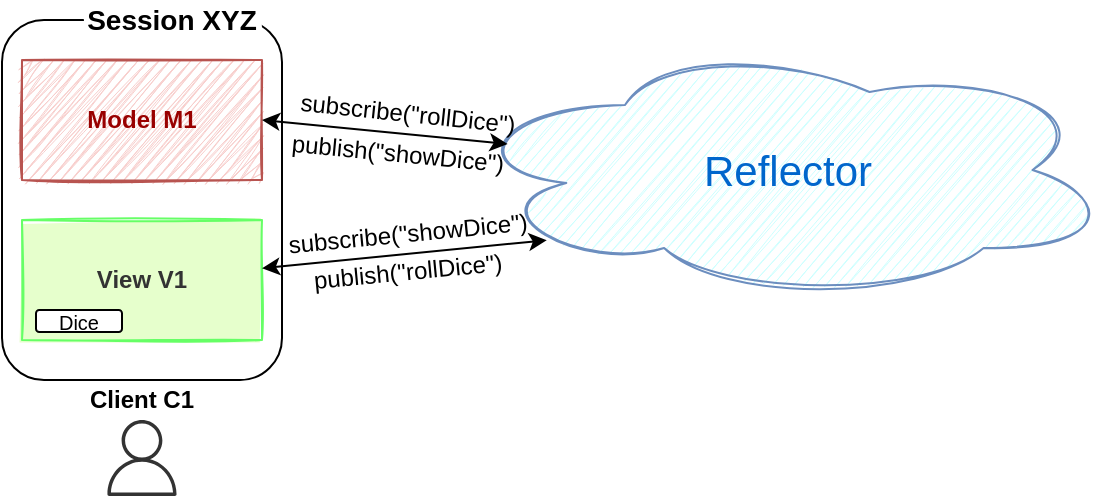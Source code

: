 <mxfile version="14.8.0" type="github" pages="7">
  <diagram name="OneUser" id="97a40813-6b03-0c74-37c1-0168de264b11">
    <mxGraphModel dx="1087" dy="1733" grid="1" gridSize="10" guides="1" tooltips="1" connect="1" arrows="1" fold="1" page="1" pageScale="1" pageWidth="827" pageHeight="1169" background="#ffffff" math="0" shadow="0">
      <root>
        <mxCell id="0" />
        <mxCell id="1" parent="0" />
        <mxCell id="rCOu83mCMeQFBXOZdZDN-1" value="View V1" style="rounded=0;whiteSpace=wrap;html=1;fontColor=#333333;sketch=1;fillStyle=solid;fontStyle=1;fillColor=#E6FFCC;strokeColor=#66FF66;" vertex="1" parent="1">
          <mxGeometry x="90" y="-830" width="120" height="60" as="geometry" />
        </mxCell>
        <mxCell id="eb6h9zsl7ZSxZ8_8SUMh-1" value="" style="rounded=1;whiteSpace=wrap;html=1;fillColor=none;" vertex="1" parent="1">
          <mxGeometry x="80" y="-930" width="140" height="180" as="geometry" />
        </mxCell>
        <mxCell id="eb6h9zsl7ZSxZ8_8SUMh-2" value="Model M1" style="rounded=0;whiteSpace=wrap;html=1;fillColor=#f8cecc;strokeColor=#b85450;sketch=1;fillStyle=zigzag;fontColor=#990000;fontStyle=1" vertex="1" parent="1">
          <mxGeometry x="90" y="-910" width="120" height="60" as="geometry" />
        </mxCell>
        <mxCell id="eb6h9zsl7ZSxZ8_8SUMh-4" value="Client C1" style="text;html=1;strokeColor=none;fillColor=none;align=center;verticalAlign=middle;whiteSpace=wrap;rounded=0;fontStyle=1" vertex="1" parent="1">
          <mxGeometry x="115" y="-750" width="70" height="20" as="geometry" />
        </mxCell>
        <mxCell id="eb6h9zsl7ZSxZ8_8SUMh-5" value="Session XYZ" style="text;html=1;align=center;verticalAlign=middle;whiteSpace=wrap;rounded=0;sketch=1;fontSize=14;fillColor=#ffffff;fontStyle=1" vertex="1" parent="1">
          <mxGeometry x="120" y="-940" width="90" height="20" as="geometry" />
        </mxCell>
        <mxCell id="eb6h9zsl7ZSxZ8_8SUMh-6" value="" style="outlineConnect=0;dashed=0;verticalLabelPosition=bottom;verticalAlign=top;align=center;html=1;fontSize=12;fontStyle=0;aspect=fixed;pointerEvents=1;shape=mxgraph.aws4.user;sketch=0;fillColor=#333333;strokeWidth=1;" vertex="1" parent="1">
          <mxGeometry x="131" y="-730" width="38" height="38" as="geometry" />
        </mxCell>
        <mxCell id="eb6h9zsl7ZSxZ8_8SUMh-8" value="Reflector" style="ellipse;shape=cloud;whiteSpace=wrap;html=1;sketch=1;fontSize=21;strokeColor=#6c8ebf;fillColor=#CCFFFF;fontColor=#0066CC;" vertex="1" parent="1">
          <mxGeometry x="310" y="-920" width="326" height="130" as="geometry" />
        </mxCell>
        <mxCell id="eb6h9zsl7ZSxZ8_8SUMh-12" value="Dice" style="rounded=1;whiteSpace=wrap;html=1;fontSize=10;" vertex="1" parent="1">
          <mxGeometry x="97" y="-785" width="43" height="11" as="geometry" />
        </mxCell>
        <mxCell id="cnqclEh_YvkNT2m2kDRQ-1" style="rounded=0;orthogonalLoop=1;jettySize=auto;html=1;entryX=0.13;entryY=0.77;entryDx=0;entryDy=0;entryPerimeter=0;fontColor=#990000;startArrow=classic;startFill=1;" edge="1" parent="1">
          <mxGeometry relative="1" as="geometry">
            <mxPoint x="210" y="-805.9" as="sourcePoint" />
            <mxPoint x="352.38" y="-819.9" as="targetPoint" />
          </mxGeometry>
        </mxCell>
        <mxCell id="cnqclEh_YvkNT2m2kDRQ-2" style="edgeStyle=none;rounded=0;orthogonalLoop=1;jettySize=auto;html=1;entryX=1;entryY=0.5;entryDx=0;entryDy=0;fontSize=12;fontColor=#000000;exitX=0.07;exitY=0.4;exitDx=0;exitDy=0;exitPerimeter=0;startArrow=classic;startFill=1;" edge="1" parent="1">
          <mxGeometry relative="1" as="geometry">
            <mxPoint x="332.82" y="-868" as="sourcePoint" />
            <mxPoint x="210" y="-880" as="targetPoint" />
          </mxGeometry>
        </mxCell>
        <mxCell id="cnqclEh_YvkNT2m2kDRQ-3" value="publish(&quot;rollDice&quot;)" style="text;html=1;strokeColor=none;fillColor=none;align=center;verticalAlign=middle;whiteSpace=wrap;rounded=0;sketch=1;fontSize=12;rotation=354.5;" vertex="1" parent="1">
          <mxGeometry x="230" y="-814" width="106" height="20" as="geometry" />
        </mxCell>
        <mxCell id="cnqclEh_YvkNT2m2kDRQ-4" value="subscribe(&quot;rollDice&quot;)" style="text;html=1;strokeColor=none;fillColor=none;align=center;verticalAlign=middle;whiteSpace=wrap;rounded=0;sketch=1;fontSize=12;rotation=6;" vertex="1" parent="1">
          <mxGeometry x="230" y="-893" width="106" height="20" as="geometry" />
        </mxCell>
        <mxCell id="cnqclEh_YvkNT2m2kDRQ-5" value="subscribe(&quot;showDice&quot;)" style="text;html=1;strokeColor=none;fillColor=none;align=center;verticalAlign=middle;whiteSpace=wrap;rounded=0;sketch=1;fontSize=12;rotation=354.5;" vertex="1" parent="1">
          <mxGeometry x="230" y="-833" width="106" height="20" as="geometry" />
        </mxCell>
        <mxCell id="cnqclEh_YvkNT2m2kDRQ-6" value="publish(&quot;showDice&quot;)" style="text;html=1;strokeColor=none;fillColor=none;align=center;verticalAlign=middle;whiteSpace=wrap;rounded=0;sketch=1;fontSize=12;rotation=5.5;" vertex="1" parent="1">
          <mxGeometry x="225" y="-873" width="106" height="20" as="geometry" />
        </mxCell>
      </root>
    </mxGraphModel>
  </diagram>
  <diagram id="b8vIMIFmO1B61nfMZWEe" name="TwoUser">
    <mxGraphModel dx="1087" dy="1733" grid="1" gridSize="10" guides="1" tooltips="1" connect="1" arrows="1" fold="1" page="1" pageScale="1" pageWidth="827" pageHeight="1169" math="0" shadow="0">
      <root>
        <mxCell id="kRkSpV8htrOmqJ0Lwaou-0" />
        <mxCell id="kRkSpV8htrOmqJ0Lwaou-1" parent="kRkSpV8htrOmqJ0Lwaou-0" />
        <mxCell id="kRkSpV8htrOmqJ0Lwaou-10" value="Reflector" style="ellipse;shape=cloud;whiteSpace=wrap;html=1;sketch=1;fontSize=21;strokeColor=#6c8ebf;fillColor=#CCFFFF;fontColor=#0066CC;" vertex="1" parent="kRkSpV8htrOmqJ0Lwaou-1">
          <mxGeometry x="310" y="-920" width="326" height="130" as="geometry" />
        </mxCell>
        <mxCell id="q8pMrcIjqKUu6REJiKCV-0" value="View V1" style="rounded=0;whiteSpace=wrap;html=1;fontColor=#333333;sketch=1;fillStyle=solid;fontStyle=1;fillColor=#E6FFCC;strokeColor=#66FF66;" vertex="1" parent="kRkSpV8htrOmqJ0Lwaou-1">
          <mxGeometry x="90" y="-830" width="120" height="60" as="geometry" />
        </mxCell>
        <mxCell id="q8pMrcIjqKUu6REJiKCV-1" value="" style="rounded=1;whiteSpace=wrap;html=1;fillColor=none;" vertex="1" parent="kRkSpV8htrOmqJ0Lwaou-1">
          <mxGeometry x="80" y="-930" width="140" height="180" as="geometry" />
        </mxCell>
        <mxCell id="q8pMrcIjqKUu6REJiKCV-2" value="Model M1" style="rounded=0;whiteSpace=wrap;html=1;fillColor=#f8cecc;strokeColor=#b85450;sketch=1;fillStyle=zigzag;fontColor=#990000;fontStyle=1" vertex="1" parent="kRkSpV8htrOmqJ0Lwaou-1">
          <mxGeometry x="90" y="-910" width="120" height="60" as="geometry" />
        </mxCell>
        <mxCell id="q8pMrcIjqKUu6REJiKCV-3" value="Client C1" style="text;html=1;strokeColor=none;fillColor=none;align=center;verticalAlign=middle;whiteSpace=wrap;rounded=0;fontStyle=1" vertex="1" parent="kRkSpV8htrOmqJ0Lwaou-1">
          <mxGeometry x="115" y="-750" width="70" height="20" as="geometry" />
        </mxCell>
        <mxCell id="q8pMrcIjqKUu6REJiKCV-4" value="Session XYZ" style="text;html=1;align=center;verticalAlign=middle;whiteSpace=wrap;rounded=0;sketch=1;fontSize=14;fillColor=#ffffff;fontStyle=1" vertex="1" parent="kRkSpV8htrOmqJ0Lwaou-1">
          <mxGeometry x="120" y="-940" width="90" height="20" as="geometry" />
        </mxCell>
        <mxCell id="q8pMrcIjqKUu6REJiKCV-5" value="" style="outlineConnect=0;dashed=0;verticalLabelPosition=bottom;verticalAlign=top;align=center;html=1;fontSize=12;fontStyle=0;aspect=fixed;pointerEvents=1;shape=mxgraph.aws4.user;sketch=0;fillColor=#333333;strokeWidth=1;" vertex="1" parent="kRkSpV8htrOmqJ0Lwaou-1">
          <mxGeometry x="131" y="-730" width="38" height="38" as="geometry" />
        </mxCell>
        <mxCell id="q8pMrcIjqKUu6REJiKCV-6" value="Dice" style="rounded=1;whiteSpace=wrap;html=1;fontSize=10;" vertex="1" parent="kRkSpV8htrOmqJ0Lwaou-1">
          <mxGeometry x="97" y="-785" width="43" height="11" as="geometry" />
        </mxCell>
        <mxCell id="q8pMrcIjqKUu6REJiKCV-7" style="rounded=0;orthogonalLoop=1;jettySize=auto;html=1;entryX=0.13;entryY=0.77;entryDx=0;entryDy=0;entryPerimeter=0;fontColor=#990000;startArrow=classic;startFill=1;" edge="1" parent="kRkSpV8htrOmqJ0Lwaou-1">
          <mxGeometry relative="1" as="geometry">
            <mxPoint x="210" y="-805.9" as="sourcePoint" />
            <mxPoint x="352.38" y="-819.9" as="targetPoint" />
          </mxGeometry>
        </mxCell>
        <mxCell id="q8pMrcIjqKUu6REJiKCV-8" style="edgeStyle=none;rounded=0;orthogonalLoop=1;jettySize=auto;html=1;entryX=1;entryY=0.5;entryDx=0;entryDy=0;fontSize=12;fontColor=#000000;exitX=0.07;exitY=0.4;exitDx=0;exitDy=0;exitPerimeter=0;startArrow=classic;startFill=1;" edge="1" parent="kRkSpV8htrOmqJ0Lwaou-1">
          <mxGeometry relative="1" as="geometry">
            <mxPoint x="332.82" y="-868" as="sourcePoint" />
            <mxPoint x="210" y="-880" as="targetPoint" />
          </mxGeometry>
        </mxCell>
        <mxCell id="q8pMrcIjqKUu6REJiKCV-9" value="publish(&quot;rollDice&quot;)" style="text;html=1;strokeColor=none;fillColor=none;align=center;verticalAlign=middle;whiteSpace=wrap;rounded=0;sketch=1;fontSize=12;rotation=354.5;" vertex="1" parent="kRkSpV8htrOmqJ0Lwaou-1">
          <mxGeometry x="230" y="-814" width="106" height="20" as="geometry" />
        </mxCell>
        <mxCell id="q8pMrcIjqKUu6REJiKCV-10" value="subscribe(&quot;rollDice&quot;)" style="text;html=1;strokeColor=none;fillColor=none;align=center;verticalAlign=middle;whiteSpace=wrap;rounded=0;sketch=1;fontSize=12;rotation=6;" vertex="1" parent="kRkSpV8htrOmqJ0Lwaou-1">
          <mxGeometry x="230" y="-893" width="106" height="20" as="geometry" />
        </mxCell>
        <mxCell id="q8pMrcIjqKUu6REJiKCV-11" value="subscribe(&quot;showDice&quot;)" style="text;html=1;strokeColor=none;fillColor=none;align=center;verticalAlign=middle;whiteSpace=wrap;rounded=0;sketch=1;fontSize=12;rotation=354.5;" vertex="1" parent="kRkSpV8htrOmqJ0Lwaou-1">
          <mxGeometry x="230" y="-833" width="106" height="20" as="geometry" />
        </mxCell>
        <mxCell id="q8pMrcIjqKUu6REJiKCV-12" value="publish(&quot;showDice&quot;)" style="text;html=1;strokeColor=none;fillColor=none;align=center;verticalAlign=middle;whiteSpace=wrap;rounded=0;sketch=1;fontSize=12;rotation=5.5;" vertex="1" parent="kRkSpV8htrOmqJ0Lwaou-1">
          <mxGeometry x="225" y="-873" width="106" height="20" as="geometry" />
        </mxCell>
        <mxCell id="5tCrudYg5i15BIkG7ZkC-0" value="" style="rounded=1;whiteSpace=wrap;html=1;fillColor=none;" vertex="1" parent="kRkSpV8htrOmqJ0Lwaou-1">
          <mxGeometry x="670" y="-750" width="140" height="180" as="geometry" />
        </mxCell>
        <mxCell id="5tCrudYg5i15BIkG7ZkC-1" value="View V2" style="rounded=0;whiteSpace=wrap;html=1;fontColor=#333333;sketch=1;fillStyle=solid;fontStyle=1;strokeColor=#6666FF;fillColor=#CCCCFF;" vertex="1" parent="kRkSpV8htrOmqJ0Lwaou-1">
          <mxGeometry x="680" y="-650" width="120" height="60" as="geometry" />
        </mxCell>
        <mxCell id="5tCrudYg5i15BIkG7ZkC-2" style="edgeStyle=none;rounded=0;orthogonalLoop=1;jettySize=auto;html=1;entryX=0;entryY=0.5;entryDx=0;entryDy=0;fontSize=12;fontColor=#000000;exitX=0.8;exitY=0.8;exitDx=0;exitDy=0;exitPerimeter=0;startArrow=classic;startFill=1;" edge="1" parent="kRkSpV8htrOmqJ0Lwaou-1" target="5tCrudYg5i15BIkG7ZkC-3">
          <mxGeometry relative="1" as="geometry">
            <mxPoint x="570.8" y="-816" as="sourcePoint" />
          </mxGeometry>
        </mxCell>
        <mxCell id="5tCrudYg5i15BIkG7ZkC-3" value="Model M1" style="rounded=0;whiteSpace=wrap;html=1;fillColor=#f8cecc;strokeColor=#b85450;sketch=1;fillStyle=zigzag;fontColor=#990000;fontStyle=1" vertex="1" parent="kRkSpV8htrOmqJ0Lwaou-1">
          <mxGeometry x="680" y="-730" width="120" height="60" as="geometry" />
        </mxCell>
        <mxCell id="5tCrudYg5i15BIkG7ZkC-4" style="edgeStyle=none;rounded=0;orthogonalLoop=1;jettySize=auto;html=1;fontSize=12;fontColor=#000000;exitX=0;exitY=0.5;exitDx=0;exitDy=0;entryX=0.55;entryY=0.95;entryDx=0;entryDy=0;entryPerimeter=0;startArrow=classic;startFill=1;" edge="1" parent="kRkSpV8htrOmqJ0Lwaou-1" source="5tCrudYg5i15BIkG7ZkC-1">
          <mxGeometry relative="1" as="geometry">
            <mxPoint x="600" y="-610" as="sourcePoint" />
            <mxPoint x="489.3" y="-796.5" as="targetPoint" />
          </mxGeometry>
        </mxCell>
        <mxCell id="5tCrudYg5i15BIkG7ZkC-5" value="Client C2" style="text;html=1;strokeColor=none;fillColor=none;align=center;verticalAlign=middle;whiteSpace=wrap;rounded=0;fontStyle=1" vertex="1" parent="kRkSpV8htrOmqJ0Lwaou-1">
          <mxGeometry x="705" y="-570" width="70" height="20" as="geometry" />
        </mxCell>
        <mxCell id="5tCrudYg5i15BIkG7ZkC-6" value="Session XYZ" style="text;html=1;align=center;verticalAlign=middle;whiteSpace=wrap;rounded=0;sketch=1;fontSize=14;fillColor=#ffffff;fontStyle=1" vertex="1" parent="kRkSpV8htrOmqJ0Lwaou-1">
          <mxGeometry x="710" y="-760" width="90" height="20" as="geometry" />
        </mxCell>
        <mxCell id="5tCrudYg5i15BIkG7ZkC-7" value="" style="outlineConnect=0;dashed=0;verticalLabelPosition=bottom;verticalAlign=top;align=center;html=1;fontSize=12;fontStyle=0;aspect=fixed;pointerEvents=1;shape=mxgraph.aws4.user;sketch=0;fillColor=#333333;strokeWidth=1;" vertex="1" parent="kRkSpV8htrOmqJ0Lwaou-1">
          <mxGeometry x="721" y="-550" width="38" height="38" as="geometry" />
        </mxCell>
        <mxCell id="5tCrudYg5i15BIkG7ZkC-8" value="Dice" style="rounded=1;whiteSpace=wrap;html=1;fontSize=10;" vertex="1" parent="kRkSpV8htrOmqJ0Lwaou-1">
          <mxGeometry x="687" y="-605" width="43" height="11" as="geometry" />
        </mxCell>
        <mxCell id="5tCrudYg5i15BIkG7ZkC-9" value="publish(&quot;rollDice&quot;)" style="text;html=1;strokeColor=none;fillColor=none;align=center;verticalAlign=middle;whiteSpace=wrap;rounded=0;sketch=1;fontSize=12;rotation=43;" vertex="1" parent="kRkSpV8htrOmqJ0Lwaou-1">
          <mxGeometry x="514" y="-721" width="106" height="20" as="geometry" />
        </mxCell>
        <mxCell id="5tCrudYg5i15BIkG7ZkC-10" value="subscribe(&quot;rollDice&quot;)" style="text;html=1;strokeColor=none;fillColor=none;align=center;verticalAlign=middle;whiteSpace=wrap;rounded=0;sketch=1;fontSize=12;rotation=46.5;" vertex="1" parent="kRkSpV8htrOmqJ0Lwaou-1">
          <mxGeometry x="580" y="-775" width="106" height="20" as="geometry" />
        </mxCell>
        <mxCell id="5tCrudYg5i15BIkG7ZkC-11" value="publish(&quot;showDice&quot;)" style="text;html=1;strokeColor=none;fillColor=none;align=center;verticalAlign=middle;whiteSpace=wrap;rounded=0;sketch=1;fontSize=12;rotation=46.5;" vertex="1" parent="kRkSpV8htrOmqJ0Lwaou-1">
          <mxGeometry x="563" y="-763" width="106" height="20" as="geometry" />
        </mxCell>
        <mxCell id="5tCrudYg5i15BIkG7ZkC-12" style="edgeStyle=none;rounded=0;orthogonalLoop=1;jettySize=auto;html=1;exitX=0.5;exitY=1;exitDx=0;exitDy=0;fontSize=12;fontColor=#000000;" edge="1" parent="kRkSpV8htrOmqJ0Lwaou-1" source="5tCrudYg5i15BIkG7ZkC-11" target="5tCrudYg5i15BIkG7ZkC-11">
          <mxGeometry relative="1" as="geometry" />
        </mxCell>
        <mxCell id="5tCrudYg5i15BIkG7ZkC-13" value="subscribe(&quot;showDice&quot;)" style="text;html=1;strokeColor=none;fillColor=none;align=center;verticalAlign=middle;whiteSpace=wrap;rounded=0;sketch=1;fontSize=12;rotation=43;" vertex="1" parent="kRkSpV8htrOmqJ0Lwaou-1">
          <mxGeometry x="525" y="-738" width="106" height="20" as="geometry" />
        </mxCell>
      </root>
    </mxGraphModel>
  </diagram>
  <diagram id="_kSCRppz6yD_IMeNCGzz" name="ThreeUser">
    <mxGraphModel dx="1087" dy="1733" grid="1" gridSize="10" guides="1" tooltips="1" connect="1" arrows="1" fold="1" page="1" pageScale="1" pageWidth="827" pageHeight="1169" math="0" shadow="0">
      <root>
        <mxCell id="LzuZ1PIDdem3-XbEVqTo-0" />
        <mxCell id="LzuZ1PIDdem3-XbEVqTo-1" parent="LzuZ1PIDdem3-XbEVqTo-0" />
        <mxCell id="gHbECOiaBvYUoMbClOFy-13" value="" style="rounded=1;whiteSpace=wrap;html=1;fillColor=none;" vertex="1" parent="LzuZ1PIDdem3-XbEVqTo-1">
          <mxGeometry x="670" y="-750" width="140" height="180" as="geometry" />
        </mxCell>
        <mxCell id="0fL6lewK9nFk7UYiVHVi-0" value="View V2" style="rounded=0;whiteSpace=wrap;html=1;fontColor=#333333;sketch=1;fillStyle=solid;fontStyle=1;strokeColor=#6666FF;fillColor=#CCCCFF;" vertex="1" parent="LzuZ1PIDdem3-XbEVqTo-1">
          <mxGeometry x="680" y="-650" width="120" height="60" as="geometry" />
        </mxCell>
        <mxCell id="_OsWBQApf9C-XUSudnHE-1" value="View V1" style="rounded=0;whiteSpace=wrap;html=1;fontColor=#333333;sketch=1;fillStyle=solid;fontStyle=1;fillColor=#E6FFCC;strokeColor=#66FF66;" vertex="1" parent="LzuZ1PIDdem3-XbEVqTo-1">
          <mxGeometry x="90" y="-830" width="120" height="60" as="geometry" />
        </mxCell>
        <mxCell id="gHbECOiaBvYUoMbClOFy-0" value="" style="rounded=1;whiteSpace=wrap;html=1;fillColor=none;" vertex="1" parent="LzuZ1PIDdem3-XbEVqTo-1">
          <mxGeometry x="80" y="-930" width="140" height="180" as="geometry" />
        </mxCell>
        <mxCell id="gHbECOiaBvYUoMbClOFy-1" value="Model M1" style="rounded=0;whiteSpace=wrap;html=1;fillColor=#f8cecc;strokeColor=#b85450;sketch=1;fillStyle=zigzag;fontColor=#990000;fontStyle=1" vertex="1" parent="LzuZ1PIDdem3-XbEVqTo-1">
          <mxGeometry x="90" y="-910" width="120" height="60" as="geometry" />
        </mxCell>
        <mxCell id="gHbECOiaBvYUoMbClOFy-2" style="rounded=0;orthogonalLoop=1;jettySize=auto;html=1;entryX=0.13;entryY=0.77;entryDx=0;entryDy=0;entryPerimeter=0;fontColor=#990000;startArrow=classic;startFill=1;" edge="1" parent="LzuZ1PIDdem3-XbEVqTo-1" target="gHbECOiaBvYUoMbClOFy-9">
          <mxGeometry relative="1" as="geometry">
            <mxPoint x="210" y="-805.9" as="sourcePoint" />
          </mxGeometry>
        </mxCell>
        <mxCell id="gHbECOiaBvYUoMbClOFy-4" value="Client C1" style="text;html=1;strokeColor=none;fillColor=none;align=center;verticalAlign=middle;whiteSpace=wrap;rounded=0;fontStyle=1" vertex="1" parent="LzuZ1PIDdem3-XbEVqTo-1">
          <mxGeometry x="115" y="-750" width="70" height="20" as="geometry" />
        </mxCell>
        <mxCell id="gHbECOiaBvYUoMbClOFy-5" value="Session XYZ" style="text;html=1;align=center;verticalAlign=middle;whiteSpace=wrap;rounded=0;sketch=1;fontSize=14;fillColor=#ffffff;fontStyle=1" vertex="1" parent="LzuZ1PIDdem3-XbEVqTo-1">
          <mxGeometry x="120" y="-940" width="90" height="20" as="geometry" />
        </mxCell>
        <mxCell id="gHbECOiaBvYUoMbClOFy-6" value="" style="outlineConnect=0;dashed=0;verticalLabelPosition=bottom;verticalAlign=top;align=center;html=1;fontSize=12;fontStyle=0;aspect=fixed;pointerEvents=1;shape=mxgraph.aws4.user;sketch=0;fillColor=#333333;strokeWidth=1;" vertex="1" parent="LzuZ1PIDdem3-XbEVqTo-1">
          <mxGeometry x="131" y="-730" width="38" height="38" as="geometry" />
        </mxCell>
        <mxCell id="gHbECOiaBvYUoMbClOFy-7" style="edgeStyle=none;rounded=0;orthogonalLoop=1;jettySize=auto;html=1;entryX=1;entryY=0.5;entryDx=0;entryDy=0;fontSize=12;fontColor=#000000;exitX=0.07;exitY=0.4;exitDx=0;exitDy=0;exitPerimeter=0;startArrow=classic;startFill=1;" edge="1" parent="LzuZ1PIDdem3-XbEVqTo-1" source="gHbECOiaBvYUoMbClOFy-9" target="gHbECOiaBvYUoMbClOFy-1">
          <mxGeometry relative="1" as="geometry" />
        </mxCell>
        <mxCell id="gHbECOiaBvYUoMbClOFy-8" style="edgeStyle=none;rounded=0;orthogonalLoop=1;jettySize=auto;html=1;entryX=0;entryY=0.5;entryDx=0;entryDy=0;fontSize=12;fontColor=#000000;exitX=0.8;exitY=0.8;exitDx=0;exitDy=0;exitPerimeter=0;startArrow=classic;startFill=1;" edge="1" parent="LzuZ1PIDdem3-XbEVqTo-1" source="gHbECOiaBvYUoMbClOFy-9" target="gHbECOiaBvYUoMbClOFy-14">
          <mxGeometry relative="1" as="geometry" />
        </mxCell>
        <mxCell id="gHbECOiaBvYUoMbClOFy-34" style="edgeStyle=none;rounded=0;orthogonalLoop=1;jettySize=auto;html=1;entryX=0;entryY=0.5;entryDx=0;entryDy=0;fontSize=12;fontColor=#000000;startArrow=classic;startFill=1;" edge="1" parent="LzuZ1PIDdem3-XbEVqTo-1" target="gHbECOiaBvYUoMbClOFy-24">
          <mxGeometry relative="1" as="geometry">
            <mxPoint x="430" y="-910" as="sourcePoint" />
          </mxGeometry>
        </mxCell>
        <mxCell id="gHbECOiaBvYUoMbClOFy-9" value="Reflector" style="ellipse;shape=cloud;whiteSpace=wrap;html=1;sketch=1;fontSize=21;strokeColor=#6c8ebf;fillColor=#CCFFFF;fontColor=#0066CC;" vertex="1" parent="LzuZ1PIDdem3-XbEVqTo-1">
          <mxGeometry x="310" y="-920" width="326" height="130" as="geometry" />
        </mxCell>
        <mxCell id="gHbECOiaBvYUoMbClOFy-10" value="Dice" style="rounded=1;whiteSpace=wrap;html=1;fontSize=10;" vertex="1" parent="LzuZ1PIDdem3-XbEVqTo-1">
          <mxGeometry x="97" y="-785" width="43" height="11" as="geometry" />
        </mxCell>
        <mxCell id="gHbECOiaBvYUoMbClOFy-11" value="publish(&quot;rollDice&quot;)" style="text;html=1;strokeColor=none;fillColor=none;align=center;verticalAlign=middle;whiteSpace=wrap;rounded=0;sketch=1;fontSize=12;rotation=354.5;" vertex="1" parent="LzuZ1PIDdem3-XbEVqTo-1">
          <mxGeometry x="230" y="-814" width="106" height="20" as="geometry" />
        </mxCell>
        <mxCell id="gHbECOiaBvYUoMbClOFy-12" value="subscribe(&quot;rollDice&quot;)" style="text;html=1;strokeColor=none;fillColor=none;align=center;verticalAlign=middle;whiteSpace=wrap;rounded=0;sketch=1;fontSize=12;rotation=6;" vertex="1" parent="LzuZ1PIDdem3-XbEVqTo-1">
          <mxGeometry x="230" y="-893" width="106" height="20" as="geometry" />
        </mxCell>
        <mxCell id="gHbECOiaBvYUoMbClOFy-14" value="Model M1" style="rounded=0;whiteSpace=wrap;html=1;fillColor=#f8cecc;strokeColor=#b85450;sketch=1;fillStyle=zigzag;fontColor=#990000;fontStyle=1" vertex="1" parent="LzuZ1PIDdem3-XbEVqTo-1">
          <mxGeometry x="680" y="-730" width="120" height="60" as="geometry" />
        </mxCell>
        <mxCell id="gHbECOiaBvYUoMbClOFy-15" style="edgeStyle=none;rounded=0;orthogonalLoop=1;jettySize=auto;html=1;fontSize=12;fontColor=#000000;exitX=0;exitY=0.5;exitDx=0;exitDy=0;entryX=0.55;entryY=0.95;entryDx=0;entryDy=0;entryPerimeter=0;startArrow=classic;startFill=1;" edge="1" parent="LzuZ1PIDdem3-XbEVqTo-1" source="0fL6lewK9nFk7UYiVHVi-0" target="gHbECOiaBvYUoMbClOFy-9">
          <mxGeometry relative="1" as="geometry">
            <mxPoint x="600" y="-610" as="sourcePoint" />
          </mxGeometry>
        </mxCell>
        <mxCell id="gHbECOiaBvYUoMbClOFy-17" value="Client C2" style="text;html=1;strokeColor=none;fillColor=none;align=center;verticalAlign=middle;whiteSpace=wrap;rounded=0;fontStyle=1" vertex="1" parent="LzuZ1PIDdem3-XbEVqTo-1">
          <mxGeometry x="705" y="-570" width="70" height="20" as="geometry" />
        </mxCell>
        <mxCell id="gHbECOiaBvYUoMbClOFy-18" value="Session XYZ" style="text;html=1;align=center;verticalAlign=middle;whiteSpace=wrap;rounded=0;sketch=1;fontSize=14;fillColor=#ffffff;fontStyle=1" vertex="1" parent="LzuZ1PIDdem3-XbEVqTo-1">
          <mxGeometry x="710" y="-760" width="90" height="20" as="geometry" />
        </mxCell>
        <mxCell id="gHbECOiaBvYUoMbClOFy-19" value="" style="outlineConnect=0;dashed=0;verticalLabelPosition=bottom;verticalAlign=top;align=center;html=1;fontSize=12;fontStyle=0;aspect=fixed;pointerEvents=1;shape=mxgraph.aws4.user;sketch=0;fillColor=#333333;strokeWidth=1;" vertex="1" parent="LzuZ1PIDdem3-XbEVqTo-1">
          <mxGeometry x="721" y="-550" width="38" height="38" as="geometry" />
        </mxCell>
        <mxCell id="gHbECOiaBvYUoMbClOFy-20" value="Dice" style="rounded=1;whiteSpace=wrap;html=1;fontSize=10;" vertex="1" parent="LzuZ1PIDdem3-XbEVqTo-1">
          <mxGeometry x="687" y="-605" width="43" height="11" as="geometry" />
        </mxCell>
        <mxCell id="gHbECOiaBvYUoMbClOFy-21" value="publish(&quot;rollDice&quot;)" style="text;html=1;strokeColor=none;fillColor=none;align=center;verticalAlign=middle;whiteSpace=wrap;rounded=0;sketch=1;fontSize=12;rotation=43;" vertex="1" parent="LzuZ1PIDdem3-XbEVqTo-1">
          <mxGeometry x="514" y="-721" width="106" height="20" as="geometry" />
        </mxCell>
        <mxCell id="gHbECOiaBvYUoMbClOFy-22" value="subscribe(&quot;rollDice&quot;)" style="text;html=1;strokeColor=none;fillColor=none;align=center;verticalAlign=middle;whiteSpace=wrap;rounded=0;sketch=1;fontSize=12;rotation=46.5;" vertex="1" parent="LzuZ1PIDdem3-XbEVqTo-1">
          <mxGeometry x="580" y="-775" width="106" height="20" as="geometry" />
        </mxCell>
        <mxCell id="gHbECOiaBvYUoMbClOFy-23" value="" style="rounded=1;whiteSpace=wrap;html=1;fillColor=none;" vertex="1" parent="LzuZ1PIDdem3-XbEVqTo-1">
          <mxGeometry x="580" y="-1139" width="140" height="180" as="geometry" />
        </mxCell>
        <mxCell id="gHbECOiaBvYUoMbClOFy-24" value="Model M1" style="rounded=0;whiteSpace=wrap;html=1;fillColor=#f8cecc;strokeColor=#b85450;sketch=1;fillStyle=zigzag;fontColor=#990000;fontStyle=1" vertex="1" parent="LzuZ1PIDdem3-XbEVqTo-1">
          <mxGeometry x="590" y="-1119" width="120" height="60" as="geometry" />
        </mxCell>
        <mxCell id="gHbECOiaBvYUoMbClOFy-30" style="edgeStyle=none;rounded=0;orthogonalLoop=1;jettySize=auto;html=1;entryX=0.625;entryY=0.2;entryDx=0;entryDy=0;entryPerimeter=0;fontSize=12;fontColor=#000000;exitX=0;exitY=0.5;exitDx=0;exitDy=0;startArrow=classic;startFill=1;" edge="1" parent="LzuZ1PIDdem3-XbEVqTo-1" source="gHbECOiaBvYUoMbClOFy-25" target="gHbECOiaBvYUoMbClOFy-9">
          <mxGeometry relative="1" as="geometry">
            <mxPoint x="533.75" y="-893" as="targetPoint" />
          </mxGeometry>
        </mxCell>
        <mxCell id="gHbECOiaBvYUoMbClOFy-25" value="View V3" style="rounded=0;whiteSpace=wrap;html=1;fontColor=#333333;sketch=1;fillStyle=solid;fontStyle=1;strokeColor=#CC0066;fillColor=#FFCCE6;" vertex="1" parent="LzuZ1PIDdem3-XbEVqTo-1">
          <mxGeometry x="590" y="-1039" width="120" height="60" as="geometry" />
        </mxCell>
        <mxCell id="gHbECOiaBvYUoMbClOFy-26" value="Client C3" style="text;html=1;strokeColor=none;fillColor=none;align=center;verticalAlign=middle;whiteSpace=wrap;rounded=0;fontStyle=1" vertex="1" parent="LzuZ1PIDdem3-XbEVqTo-1">
          <mxGeometry x="615" y="-959" width="70" height="20" as="geometry" />
        </mxCell>
        <mxCell id="gHbECOiaBvYUoMbClOFy-27" value="Session XYZ" style="text;html=1;align=center;verticalAlign=middle;whiteSpace=wrap;rounded=0;sketch=1;fontSize=14;fillColor=#ffffff;fontStyle=1" vertex="1" parent="LzuZ1PIDdem3-XbEVqTo-1">
          <mxGeometry x="620" y="-1149" width="90" height="20" as="geometry" />
        </mxCell>
        <mxCell id="gHbECOiaBvYUoMbClOFy-28" value="" style="outlineConnect=0;dashed=0;verticalLabelPosition=bottom;verticalAlign=top;align=center;html=1;fontSize=12;fontStyle=0;aspect=fixed;pointerEvents=1;shape=mxgraph.aws4.user;sketch=0;fillColor=#333333;strokeWidth=1;" vertex="1" parent="LzuZ1PIDdem3-XbEVqTo-1">
          <mxGeometry x="631" y="-939" width="38" height="38" as="geometry" />
        </mxCell>
        <mxCell id="gHbECOiaBvYUoMbClOFy-29" value="Dice" style="rounded=1;whiteSpace=wrap;html=1;fontSize=10;" vertex="1" parent="LzuZ1PIDdem3-XbEVqTo-1">
          <mxGeometry x="597" y="-994" width="43" height="11" as="geometry" />
        </mxCell>
        <mxCell id="gHbECOiaBvYUoMbClOFy-31" value="publish(&quot;rollDice&quot;)" style="text;html=1;strokeColor=none;fillColor=none;align=center;verticalAlign=middle;whiteSpace=wrap;rounded=0;sketch=1;fontSize=12;rotation=304;" vertex="1" parent="LzuZ1PIDdem3-XbEVqTo-1">
          <mxGeometry x="503" y="-950" width="106" height="20" as="geometry" />
        </mxCell>
        <mxCell id="gHbECOiaBvYUoMbClOFy-35" value="subscribe(&quot;rollDice&quot;)" style="text;html=1;strokeColor=none;fillColor=none;align=center;verticalAlign=middle;whiteSpace=wrap;rounded=0;sketch=1;fontSize=12;rotation=312;" vertex="1" parent="LzuZ1PIDdem3-XbEVqTo-1">
          <mxGeometry x="440" y="-1006" width="106" height="20" as="geometry" />
        </mxCell>
        <mxCell id="6jyc6iHdtC4MqVC9G_Dt-0" value="subscribe(&quot;showDice&quot;)" style="text;html=1;strokeColor=none;fillColor=none;align=center;verticalAlign=middle;whiteSpace=wrap;rounded=0;sketch=1;fontSize=12;rotation=354.5;" vertex="1" parent="LzuZ1PIDdem3-XbEVqTo-1">
          <mxGeometry x="230" y="-833" width="106" height="20" as="geometry" />
        </mxCell>
        <mxCell id="6jyc6iHdtC4MqVC9G_Dt-1" value="publish(&quot;showDice&quot;)" style="text;html=1;strokeColor=none;fillColor=none;align=center;verticalAlign=middle;whiteSpace=wrap;rounded=0;sketch=1;fontSize=12;rotation=5.5;" vertex="1" parent="LzuZ1PIDdem3-XbEVqTo-1">
          <mxGeometry x="225" y="-873" width="106" height="20" as="geometry" />
        </mxCell>
        <mxCell id="6jyc6iHdtC4MqVC9G_Dt-3" value="publish(&quot;showDice&quot;)" style="text;html=1;strokeColor=none;fillColor=none;align=center;verticalAlign=middle;whiteSpace=wrap;rounded=0;sketch=1;fontSize=12;rotation=311;" vertex="1" parent="LzuZ1PIDdem3-XbEVqTo-1">
          <mxGeometry x="461" y="-999" width="106" height="20" as="geometry" />
        </mxCell>
        <mxCell id="6jyc6iHdtC4MqVC9G_Dt-4" value="publish(&quot;showDice&quot;)" style="text;html=1;strokeColor=none;fillColor=none;align=center;verticalAlign=middle;whiteSpace=wrap;rounded=0;sketch=1;fontSize=12;rotation=46.5;" vertex="1" parent="LzuZ1PIDdem3-XbEVqTo-1">
          <mxGeometry x="563" y="-763" width="106" height="20" as="geometry" />
        </mxCell>
        <mxCell id="6jyc6iHdtC4MqVC9G_Dt-7" style="edgeStyle=none;rounded=0;orthogonalLoop=1;jettySize=auto;html=1;exitX=0.5;exitY=1;exitDx=0;exitDy=0;fontSize=12;fontColor=#000000;" edge="1" parent="LzuZ1PIDdem3-XbEVqTo-1" source="6jyc6iHdtC4MqVC9G_Dt-4" target="6jyc6iHdtC4MqVC9G_Dt-4">
          <mxGeometry relative="1" as="geometry" />
        </mxCell>
        <mxCell id="6jyc6iHdtC4MqVC9G_Dt-8" value="subscribe(&quot;showDice&quot;)" style="text;html=1;strokeColor=none;fillColor=none;align=center;verticalAlign=middle;whiteSpace=wrap;rounded=0;sketch=1;fontSize=12;rotation=43;" vertex="1" parent="LzuZ1PIDdem3-XbEVqTo-1">
          <mxGeometry x="525" y="-738" width="106" height="20" as="geometry" />
        </mxCell>
        <mxCell id="6jyc6iHdtC4MqVC9G_Dt-9" value="subscribe(&quot;showDice&quot;)" style="text;html=1;strokeColor=none;fillColor=none;align=center;verticalAlign=middle;whiteSpace=wrap;rounded=0;sketch=1;fontSize=12;rotation=303;" vertex="1" parent="LzuZ1PIDdem3-XbEVqTo-1">
          <mxGeometry x="490" y="-966" width="106" height="20" as="geometry" />
        </mxCell>
      </root>
    </mxGraphModel>
  </diagram>
  <diagram id="We34U4ZqcqwB1-t9EMrX" name="C3-rollDice">
    <mxGraphModel dx="1087" dy="1733" grid="1" gridSize="10" guides="1" tooltips="1" connect="1" arrows="1" fold="1" page="1" pageScale="1" pageWidth="827" pageHeight="1169" math="0" shadow="0">
      <root>
        <mxCell id="4iv6npGoO-lCEFLpKVTk-0" />
        <mxCell id="4iv6npGoO-lCEFLpKVTk-1" parent="4iv6npGoO-lCEFLpKVTk-0" />
        <mxCell id="mM3gMvt48LyBf9mQNVok-0" value="" style="rounded=1;whiteSpace=wrap;html=1;fillColor=none;" vertex="1" parent="4iv6npGoO-lCEFLpKVTk-1">
          <mxGeometry x="670" y="-750" width="140" height="180" as="geometry" />
        </mxCell>
        <mxCell id="mM3gMvt48LyBf9mQNVok-1" value="View V2" style="rounded=0;whiteSpace=wrap;html=1;fontColor=#333333;sketch=1;fillStyle=solid;fontStyle=1;strokeColor=#6666FF;fillColor=#CCCCFF;" vertex="1" parent="4iv6npGoO-lCEFLpKVTk-1">
          <mxGeometry x="680" y="-650" width="120" height="60" as="geometry" />
        </mxCell>
        <mxCell id="mM3gMvt48LyBf9mQNVok-2" value="View V1" style="rounded=0;whiteSpace=wrap;html=1;fontColor=#333333;sketch=1;fillStyle=solid;fontStyle=1;fillColor=#E6FFCC;strokeColor=#66FF66;" vertex="1" parent="4iv6npGoO-lCEFLpKVTk-1">
          <mxGeometry x="90" y="-830" width="120" height="60" as="geometry" />
        </mxCell>
        <mxCell id="mM3gMvt48LyBf9mQNVok-3" value="" style="rounded=1;whiteSpace=wrap;html=1;fillColor=none;" vertex="1" parent="4iv6npGoO-lCEFLpKVTk-1">
          <mxGeometry x="80" y="-930" width="140" height="180" as="geometry" />
        </mxCell>
        <mxCell id="mM3gMvt48LyBf9mQNVok-4" value="Model M1" style="rounded=0;whiteSpace=wrap;html=1;fillColor=#f8cecc;strokeColor=#b85450;sketch=1;fillStyle=zigzag;fontColor=#990000;fontStyle=1" vertex="1" parent="4iv6npGoO-lCEFLpKVTk-1">
          <mxGeometry x="90" y="-910" width="120" height="60" as="geometry" />
        </mxCell>
        <mxCell id="mM3gMvt48LyBf9mQNVok-5" style="rounded=0;orthogonalLoop=1;jettySize=auto;html=1;entryX=0.13;entryY=0.77;entryDx=0;entryDy=0;entryPerimeter=0;fontColor=#990000;startArrow=classic;startFill=1;strokeColor=#B3B3B3;" edge="1" parent="4iv6npGoO-lCEFLpKVTk-1" target="mM3gMvt48LyBf9mQNVok-12">
          <mxGeometry relative="1" as="geometry">
            <mxPoint x="210" y="-805.9" as="sourcePoint" />
          </mxGeometry>
        </mxCell>
        <mxCell id="mM3gMvt48LyBf9mQNVok-6" value="Client C1" style="text;html=1;strokeColor=none;fillColor=none;align=center;verticalAlign=middle;whiteSpace=wrap;rounded=0;fontStyle=1" vertex="1" parent="4iv6npGoO-lCEFLpKVTk-1">
          <mxGeometry x="115" y="-750" width="70" height="20" as="geometry" />
        </mxCell>
        <mxCell id="mM3gMvt48LyBf9mQNVok-7" value="Session XYZ" style="text;html=1;align=center;verticalAlign=middle;whiteSpace=wrap;rounded=0;sketch=1;fontSize=14;fillColor=#ffffff;fontStyle=1" vertex="1" parent="4iv6npGoO-lCEFLpKVTk-1">
          <mxGeometry x="120" y="-940" width="90" height="20" as="geometry" />
        </mxCell>
        <mxCell id="mM3gMvt48LyBf9mQNVok-8" value="" style="outlineConnect=0;dashed=0;verticalLabelPosition=bottom;verticalAlign=top;align=center;html=1;fontSize=12;fontStyle=0;aspect=fixed;pointerEvents=1;shape=mxgraph.aws4.user;sketch=0;fillColor=#333333;strokeWidth=1;" vertex="1" parent="4iv6npGoO-lCEFLpKVTk-1">
          <mxGeometry x="131" y="-730" width="38" height="38" as="geometry" />
        </mxCell>
        <mxCell id="mM3gMvt48LyBf9mQNVok-9" style="edgeStyle=none;rounded=0;orthogonalLoop=1;jettySize=auto;html=1;entryX=1;entryY=0.5;entryDx=0;entryDy=0;fontSize=12;fontColor=#000000;exitX=0.07;exitY=0.4;exitDx=0;exitDy=0;exitPerimeter=0;startArrow=classic;startFill=1;strokeColor=#B3B3B3;" edge="1" parent="4iv6npGoO-lCEFLpKVTk-1" source="mM3gMvt48LyBf9mQNVok-12" target="mM3gMvt48LyBf9mQNVok-4">
          <mxGeometry relative="1" as="geometry" />
        </mxCell>
        <mxCell id="mM3gMvt48LyBf9mQNVok-10" style="edgeStyle=none;rounded=0;orthogonalLoop=1;jettySize=auto;html=1;entryX=0;entryY=0.5;entryDx=0;entryDy=0;fontSize=12;fontColor=#000000;exitX=0.8;exitY=0.8;exitDx=0;exitDy=0;exitPerimeter=0;startArrow=classic;startFill=1;strokeColor=#B3B3B3;" edge="1" parent="4iv6npGoO-lCEFLpKVTk-1" source="mM3gMvt48LyBf9mQNVok-12" target="mM3gMvt48LyBf9mQNVok-16">
          <mxGeometry relative="1" as="geometry" />
        </mxCell>
        <mxCell id="mM3gMvt48LyBf9mQNVok-11" style="edgeStyle=none;rounded=0;orthogonalLoop=1;jettySize=auto;html=1;entryX=0;entryY=0.5;entryDx=0;entryDy=0;fontSize=12;fontColor=#000000;startArrow=classic;startFill=1;strokeColor=#B3B3B3;" edge="1" parent="4iv6npGoO-lCEFLpKVTk-1" target="mM3gMvt48LyBf9mQNVok-25">
          <mxGeometry relative="1" as="geometry">
            <mxPoint x="430" y="-910" as="sourcePoint" />
          </mxGeometry>
        </mxCell>
        <mxCell id="mM3gMvt48LyBf9mQNVok-12" value="Reflector" style="ellipse;shape=cloud;whiteSpace=wrap;html=1;sketch=1;fontSize=21;strokeColor=#6c8ebf;fillColor=#CCFFFF;fontColor=#0066CC;" vertex="1" parent="4iv6npGoO-lCEFLpKVTk-1">
          <mxGeometry x="310" y="-920" width="326" height="130" as="geometry" />
        </mxCell>
        <mxCell id="mM3gMvt48LyBf9mQNVok-13" value="Dice" style="rounded=1;whiteSpace=wrap;html=1;fontSize=10;" vertex="1" parent="4iv6npGoO-lCEFLpKVTk-1">
          <mxGeometry x="97" y="-785" width="43" height="11" as="geometry" />
        </mxCell>
        <mxCell id="mM3gMvt48LyBf9mQNVok-14" value="publish(&quot;rollDice&quot;)" style="text;html=1;strokeColor=none;fillColor=none;align=center;verticalAlign=middle;whiteSpace=wrap;rounded=0;sketch=1;fontSize=12;rotation=354.5;fontColor=#CCCCCC;" vertex="1" parent="4iv6npGoO-lCEFLpKVTk-1">
          <mxGeometry x="230" y="-814" width="106" height="20" as="geometry" />
        </mxCell>
        <mxCell id="mM3gMvt48LyBf9mQNVok-15" value="subscribe(&quot;rollDice&quot;)" style="text;html=1;strokeColor=none;fillColor=none;align=center;verticalAlign=middle;whiteSpace=wrap;rounded=0;sketch=1;fontSize=12;rotation=6;fontColor=#CCCCCC;" vertex="1" parent="4iv6npGoO-lCEFLpKVTk-1">
          <mxGeometry x="230" y="-893" width="106" height="20" as="geometry" />
        </mxCell>
        <mxCell id="mM3gMvt48LyBf9mQNVok-16" value="Model M1" style="rounded=0;whiteSpace=wrap;html=1;fillColor=#f8cecc;strokeColor=#b85450;sketch=1;fillStyle=zigzag;fontColor=#990000;fontStyle=1" vertex="1" parent="4iv6npGoO-lCEFLpKVTk-1">
          <mxGeometry x="680" y="-730" width="120" height="60" as="geometry" />
        </mxCell>
        <mxCell id="mM3gMvt48LyBf9mQNVok-17" style="edgeStyle=none;rounded=0;orthogonalLoop=1;jettySize=auto;html=1;fontSize=12;fontColor=#000000;exitX=0;exitY=0.5;exitDx=0;exitDy=0;entryX=0.55;entryY=0.95;entryDx=0;entryDy=0;entryPerimeter=0;startArrow=classic;startFill=1;strokeColor=#B3B3B3;" edge="1" parent="4iv6npGoO-lCEFLpKVTk-1" source="mM3gMvt48LyBf9mQNVok-1" target="mM3gMvt48LyBf9mQNVok-12">
          <mxGeometry relative="1" as="geometry">
            <mxPoint x="600" y="-610" as="sourcePoint" />
          </mxGeometry>
        </mxCell>
        <mxCell id="mM3gMvt48LyBf9mQNVok-18" value="Client C2" style="text;html=1;strokeColor=none;fillColor=none;align=center;verticalAlign=middle;whiteSpace=wrap;rounded=0;fontStyle=1" vertex="1" parent="4iv6npGoO-lCEFLpKVTk-1">
          <mxGeometry x="705" y="-570" width="70" height="20" as="geometry" />
        </mxCell>
        <mxCell id="mM3gMvt48LyBf9mQNVok-19" value="Session XYZ" style="text;html=1;align=center;verticalAlign=middle;whiteSpace=wrap;rounded=0;sketch=1;fontSize=14;fillColor=#ffffff;fontStyle=1" vertex="1" parent="4iv6npGoO-lCEFLpKVTk-1">
          <mxGeometry x="710" y="-760" width="90" height="20" as="geometry" />
        </mxCell>
        <mxCell id="mM3gMvt48LyBf9mQNVok-20" value="" style="outlineConnect=0;dashed=0;verticalLabelPosition=bottom;verticalAlign=top;align=center;html=1;fontSize=12;fontStyle=0;aspect=fixed;pointerEvents=1;shape=mxgraph.aws4.user;sketch=0;fillColor=#333333;strokeWidth=1;" vertex="1" parent="4iv6npGoO-lCEFLpKVTk-1">
          <mxGeometry x="721" y="-550" width="38" height="38" as="geometry" />
        </mxCell>
        <mxCell id="mM3gMvt48LyBf9mQNVok-21" value="Dice" style="rounded=1;whiteSpace=wrap;html=1;fontSize=10;" vertex="1" parent="4iv6npGoO-lCEFLpKVTk-1">
          <mxGeometry x="687" y="-605" width="43" height="11" as="geometry" />
        </mxCell>
        <mxCell id="mM3gMvt48LyBf9mQNVok-22" value="publish(&quot;rollDice&quot;)" style="text;html=1;strokeColor=none;fillColor=none;align=center;verticalAlign=middle;whiteSpace=wrap;rounded=0;sketch=1;fontSize=12;rotation=43;fontColor=#CCCCCC;" vertex="1" parent="4iv6npGoO-lCEFLpKVTk-1">
          <mxGeometry x="514" y="-721" width="106" height="20" as="geometry" />
        </mxCell>
        <mxCell id="mM3gMvt48LyBf9mQNVok-23" value="subscribe(&quot;rollDice&quot;)" style="text;html=1;strokeColor=none;fillColor=none;align=center;verticalAlign=middle;whiteSpace=wrap;rounded=0;sketch=1;fontSize=12;rotation=46.5;fontColor=#CCCCCC;" vertex="1" parent="4iv6npGoO-lCEFLpKVTk-1">
          <mxGeometry x="580" y="-775" width="106" height="20" as="geometry" />
        </mxCell>
        <mxCell id="mM3gMvt48LyBf9mQNVok-24" value="" style="rounded=1;whiteSpace=wrap;html=1;fillColor=none;" vertex="1" parent="4iv6npGoO-lCEFLpKVTk-1">
          <mxGeometry x="580" y="-1139" width="140" height="180" as="geometry" />
        </mxCell>
        <mxCell id="mM3gMvt48LyBf9mQNVok-25" value="Model M1" style="rounded=0;whiteSpace=wrap;html=1;fillColor=#f8cecc;strokeColor=#b85450;sketch=1;fillStyle=zigzag;fontColor=#990000;fontStyle=1" vertex="1" parent="4iv6npGoO-lCEFLpKVTk-1">
          <mxGeometry x="590" y="-1119" width="120" height="60" as="geometry" />
        </mxCell>
        <mxCell id="mM3gMvt48LyBf9mQNVok-26" style="edgeStyle=none;rounded=0;orthogonalLoop=1;jettySize=auto;html=1;entryX=0.625;entryY=0.2;entryDx=0;entryDy=0;entryPerimeter=0;fontSize=12;fontColor=#000000;exitX=0;exitY=0.5;exitDx=0;exitDy=0;startArrow=none;startFill=0;flowAnimation=1;" edge="1" parent="4iv6npGoO-lCEFLpKVTk-1" source="mM3gMvt48LyBf9mQNVok-27" target="mM3gMvt48LyBf9mQNVok-12">
          <mxGeometry relative="1" as="geometry">
            <mxPoint x="533.75" y="-893" as="targetPoint" />
          </mxGeometry>
        </mxCell>
        <mxCell id="mM3gMvt48LyBf9mQNVok-27" value="View V3" style="rounded=0;whiteSpace=wrap;html=1;fontColor=#333333;sketch=1;fillStyle=solid;fontStyle=1;strokeColor=#CC0066;fillColor=#FFCCE6;" vertex="1" parent="4iv6npGoO-lCEFLpKVTk-1">
          <mxGeometry x="590" y="-1039" width="120" height="60" as="geometry" />
        </mxCell>
        <mxCell id="mM3gMvt48LyBf9mQNVok-28" value="Client C3" style="text;html=1;strokeColor=none;fillColor=none;align=center;verticalAlign=middle;whiteSpace=wrap;rounded=0;fontStyle=1" vertex="1" parent="4iv6npGoO-lCEFLpKVTk-1">
          <mxGeometry x="615" y="-959" width="70" height="20" as="geometry" />
        </mxCell>
        <mxCell id="mM3gMvt48LyBf9mQNVok-29" value="Session XYZ" style="text;html=1;align=center;verticalAlign=middle;whiteSpace=wrap;rounded=0;sketch=1;fontSize=14;fillColor=#ffffff;fontStyle=1" vertex="1" parent="4iv6npGoO-lCEFLpKVTk-1">
          <mxGeometry x="620" y="-1149" width="90" height="20" as="geometry" />
        </mxCell>
        <mxCell id="mM3gMvt48LyBf9mQNVok-30" value="" style="outlineConnect=0;dashed=0;verticalLabelPosition=bottom;verticalAlign=top;align=center;html=1;fontSize=12;fontStyle=0;aspect=fixed;pointerEvents=1;shape=mxgraph.aws4.user;sketch=0;fillColor=#333333;strokeWidth=1;" vertex="1" parent="4iv6npGoO-lCEFLpKVTk-1">
          <mxGeometry x="631" y="-939" width="38" height="38" as="geometry" />
        </mxCell>
        <mxCell id="mM3gMvt48LyBf9mQNVok-31" value="Dice" style="rounded=1;whiteSpace=wrap;html=1;fontSize=10;fillColor=#CC0066;" vertex="1" parent="4iv6npGoO-lCEFLpKVTk-1">
          <mxGeometry x="597" y="-994" width="43" height="11" as="geometry" />
        </mxCell>
        <mxCell id="mM3gMvt48LyBf9mQNVok-32" value="publish(&quot;rollDice&quot;)" style="text;html=1;strokeColor=none;fillColor=none;align=center;verticalAlign=middle;whiteSpace=wrap;rounded=0;sketch=1;fontSize=12;rotation=304;" vertex="1" parent="4iv6npGoO-lCEFLpKVTk-1">
          <mxGeometry x="503" y="-950" width="106" height="20" as="geometry" />
        </mxCell>
        <mxCell id="mM3gMvt48LyBf9mQNVok-33" value="subscribe(&quot;rollDice&quot;)" style="text;html=1;strokeColor=none;fillColor=none;align=center;verticalAlign=middle;whiteSpace=wrap;rounded=0;sketch=1;fontSize=12;rotation=312;fontColor=#CCCCCC;" vertex="1" parent="4iv6npGoO-lCEFLpKVTk-1">
          <mxGeometry x="440" y="-1006" width="106" height="20" as="geometry" />
        </mxCell>
        <mxCell id="mM3gMvt48LyBf9mQNVok-34" value="subscribe(&quot;showDice&quot;)" style="text;html=1;strokeColor=none;fillColor=none;align=center;verticalAlign=middle;whiteSpace=wrap;rounded=0;sketch=1;fontSize=12;rotation=354.5;fontColor=#CCCCCC;" vertex="1" parent="4iv6npGoO-lCEFLpKVTk-1">
          <mxGeometry x="230" y="-833" width="106" height="20" as="geometry" />
        </mxCell>
        <mxCell id="mM3gMvt48LyBf9mQNVok-35" value="publish(&quot;showDice&quot;)" style="text;html=1;strokeColor=none;fillColor=none;align=center;verticalAlign=middle;whiteSpace=wrap;rounded=0;sketch=1;fontSize=12;rotation=5.5;fontColor=#CCCCCC;" vertex="1" parent="4iv6npGoO-lCEFLpKVTk-1">
          <mxGeometry x="225" y="-873" width="106" height="20" as="geometry" />
        </mxCell>
        <mxCell id="mM3gMvt48LyBf9mQNVok-36" value="publish(&quot;showDice&quot;)" style="text;html=1;strokeColor=none;fillColor=none;align=center;verticalAlign=middle;whiteSpace=wrap;rounded=0;sketch=1;fontSize=12;rotation=311;fontColor=#CCCCCC;" vertex="1" parent="4iv6npGoO-lCEFLpKVTk-1">
          <mxGeometry x="461" y="-999" width="106" height="20" as="geometry" />
        </mxCell>
        <mxCell id="mM3gMvt48LyBf9mQNVok-37" value="publish(&quot;showDice&quot;)" style="text;html=1;strokeColor=none;fillColor=none;align=center;verticalAlign=middle;whiteSpace=wrap;rounded=0;sketch=1;fontSize=12;rotation=46.5;fontColor=#CCCCCC;" vertex="1" parent="4iv6npGoO-lCEFLpKVTk-1">
          <mxGeometry x="563" y="-763" width="106" height="20" as="geometry" />
        </mxCell>
        <mxCell id="mM3gMvt48LyBf9mQNVok-38" style="edgeStyle=none;rounded=0;orthogonalLoop=1;jettySize=auto;html=1;exitX=0.5;exitY=1;exitDx=0;exitDy=0;fontSize=12;fontColor=#000000;" edge="1" parent="4iv6npGoO-lCEFLpKVTk-1" source="mM3gMvt48LyBf9mQNVok-37" target="mM3gMvt48LyBf9mQNVok-37">
          <mxGeometry relative="1" as="geometry" />
        </mxCell>
        <mxCell id="mM3gMvt48LyBf9mQNVok-39" value="subscribe(&quot;showDice&quot;)" style="text;html=1;strokeColor=none;fillColor=none;align=center;verticalAlign=middle;whiteSpace=wrap;rounded=0;sketch=1;fontSize=12;rotation=43;fontColor=#CCCCCC;" vertex="1" parent="4iv6npGoO-lCEFLpKVTk-1">
          <mxGeometry x="525" y="-738" width="106" height="20" as="geometry" />
        </mxCell>
        <mxCell id="mM3gMvt48LyBf9mQNVok-40" value="subscribe(&quot;showDice&quot;)" style="text;html=1;strokeColor=none;fillColor=none;align=center;verticalAlign=middle;whiteSpace=wrap;rounded=0;sketch=1;fontSize=12;rotation=303;fontColor=#CCCCCC;" vertex="1" parent="4iv6npGoO-lCEFLpKVTk-1">
          <mxGeometry x="490" y="-966" width="106" height="20" as="geometry" />
        </mxCell>
      </root>
    </mxGraphModel>
  </diagram>
  <diagram id="Hc_LAEFmA79EbaSxjzBK" name="M1-rollDice">
    <mxGraphModel dx="1087" dy="1733" grid="1" gridSize="10" guides="1" tooltips="1" connect="1" arrows="1" fold="1" page="1" pageScale="1" pageWidth="827" pageHeight="1169" math="0" shadow="0">
      <root>
        <mxCell id="24u2-uDMtZgTFS_OTdgd-0" />
        <mxCell id="24u2-uDMtZgTFS_OTdgd-1" parent="24u2-uDMtZgTFS_OTdgd-0" />
        <mxCell id="rpHJfC_TFa-8IcKeuzr4-0" value="" style="rounded=1;whiteSpace=wrap;html=1;fillColor=none;" vertex="1" parent="24u2-uDMtZgTFS_OTdgd-1">
          <mxGeometry x="670" y="-750" width="140" height="180" as="geometry" />
        </mxCell>
        <mxCell id="rpHJfC_TFa-8IcKeuzr4-1" value="View V2" style="rounded=0;whiteSpace=wrap;html=1;fontColor=#333333;sketch=1;fillStyle=solid;fontStyle=1;strokeColor=#6666FF;fillColor=#CCCCFF;" vertex="1" parent="24u2-uDMtZgTFS_OTdgd-1">
          <mxGeometry x="680" y="-650" width="120" height="60" as="geometry" />
        </mxCell>
        <mxCell id="rpHJfC_TFa-8IcKeuzr4-2" value="View V1" style="rounded=0;whiteSpace=wrap;html=1;fontColor=#333333;sketch=1;fillStyle=solid;fontStyle=1;fillColor=#E6FFCC;strokeColor=#66FF66;" vertex="1" parent="24u2-uDMtZgTFS_OTdgd-1">
          <mxGeometry x="90" y="-830" width="120" height="60" as="geometry" />
        </mxCell>
        <mxCell id="rpHJfC_TFa-8IcKeuzr4-3" value="" style="rounded=1;whiteSpace=wrap;html=1;fillColor=none;" vertex="1" parent="24u2-uDMtZgTFS_OTdgd-1">
          <mxGeometry x="80" y="-930" width="140" height="180" as="geometry" />
        </mxCell>
        <mxCell id="rpHJfC_TFa-8IcKeuzr4-4" value="Model M1" style="rounded=0;whiteSpace=wrap;html=1;fillColor=#f8cecc;strokeColor=#b85450;sketch=1;fillStyle=zigzag;fontColor=#990000;fontStyle=1" vertex="1" parent="24u2-uDMtZgTFS_OTdgd-1">
          <mxGeometry x="90" y="-910" width="120" height="60" as="geometry" />
        </mxCell>
        <mxCell id="rpHJfC_TFa-8IcKeuzr4-5" style="rounded=0;orthogonalLoop=1;jettySize=auto;html=1;entryX=0.13;entryY=0.77;entryDx=0;entryDy=0;entryPerimeter=0;fontColor=#990000;startArrow=classic;startFill=1;strokeColor=#B3B3B3;" edge="1" parent="24u2-uDMtZgTFS_OTdgd-1" target="rpHJfC_TFa-8IcKeuzr4-12">
          <mxGeometry relative="1" as="geometry">
            <mxPoint x="210" y="-805.9" as="sourcePoint" />
          </mxGeometry>
        </mxCell>
        <mxCell id="rpHJfC_TFa-8IcKeuzr4-6" value="Client C1" style="text;html=1;strokeColor=none;fillColor=none;align=center;verticalAlign=middle;whiteSpace=wrap;rounded=0;fontStyle=1" vertex="1" parent="24u2-uDMtZgTFS_OTdgd-1">
          <mxGeometry x="115" y="-750" width="70" height="20" as="geometry" />
        </mxCell>
        <mxCell id="rpHJfC_TFa-8IcKeuzr4-7" value="Session XYZ" style="text;html=1;align=center;verticalAlign=middle;whiteSpace=wrap;rounded=0;sketch=1;fontSize=14;fillColor=#ffffff;fontStyle=1" vertex="1" parent="24u2-uDMtZgTFS_OTdgd-1">
          <mxGeometry x="120" y="-940" width="90" height="20" as="geometry" />
        </mxCell>
        <mxCell id="rpHJfC_TFa-8IcKeuzr4-8" value="" style="outlineConnect=0;dashed=0;verticalLabelPosition=bottom;verticalAlign=top;align=center;html=1;fontSize=12;fontStyle=0;aspect=fixed;pointerEvents=1;shape=mxgraph.aws4.user;sketch=0;fillColor=#333333;strokeWidth=1;" vertex="1" parent="24u2-uDMtZgTFS_OTdgd-1">
          <mxGeometry x="131" y="-730" width="38" height="38" as="geometry" />
        </mxCell>
        <mxCell id="rpHJfC_TFa-8IcKeuzr4-9" style="edgeStyle=none;rounded=0;orthogonalLoop=1;jettySize=auto;html=1;entryX=1;entryY=0.5;entryDx=0;entryDy=0;fontSize=12;fontColor=#000000;exitX=0.07;exitY=0.4;exitDx=0;exitDy=0;exitPerimeter=0;startArrow=none;startFill=0;flowAnimation=1;" edge="1" parent="24u2-uDMtZgTFS_OTdgd-1" source="rpHJfC_TFa-8IcKeuzr4-12" target="rpHJfC_TFa-8IcKeuzr4-4">
          <mxGeometry relative="1" as="geometry" />
        </mxCell>
        <mxCell id="rpHJfC_TFa-8IcKeuzr4-10" style="edgeStyle=none;rounded=0;orthogonalLoop=1;jettySize=auto;html=1;entryX=0;entryY=0.5;entryDx=0;entryDy=0;fontSize=12;fontColor=#000000;exitX=0.8;exitY=0.8;exitDx=0;exitDy=0;exitPerimeter=0;startArrow=none;startFill=0;flowAnimation=1;" edge="1" parent="24u2-uDMtZgTFS_OTdgd-1" source="rpHJfC_TFa-8IcKeuzr4-12" target="rpHJfC_TFa-8IcKeuzr4-16">
          <mxGeometry relative="1" as="geometry" />
        </mxCell>
        <mxCell id="rpHJfC_TFa-8IcKeuzr4-11" style="edgeStyle=none;rounded=0;orthogonalLoop=1;jettySize=auto;html=1;entryX=0;entryY=0.5;entryDx=0;entryDy=0;fontSize=12;fontColor=#000000;startArrow=none;startFill=0;flowAnimation=1;" edge="1" parent="24u2-uDMtZgTFS_OTdgd-1" target="rpHJfC_TFa-8IcKeuzr4-25">
          <mxGeometry relative="1" as="geometry">
            <mxPoint x="430" y="-910" as="sourcePoint" />
          </mxGeometry>
        </mxCell>
        <mxCell id="rpHJfC_TFa-8IcKeuzr4-12" value="Reflector" style="ellipse;shape=cloud;whiteSpace=wrap;html=1;sketch=1;fontSize=21;strokeColor=#6c8ebf;fillColor=#CCFFFF;fontColor=#0066CC;" vertex="1" parent="24u2-uDMtZgTFS_OTdgd-1">
          <mxGeometry x="310" y="-920" width="326" height="130" as="geometry" />
        </mxCell>
        <mxCell id="rpHJfC_TFa-8IcKeuzr4-13" value="Dice" style="rounded=1;whiteSpace=wrap;html=1;fontSize=10;" vertex="1" parent="24u2-uDMtZgTFS_OTdgd-1">
          <mxGeometry x="97" y="-785" width="43" height="11" as="geometry" />
        </mxCell>
        <mxCell id="rpHJfC_TFa-8IcKeuzr4-14" value="publish(&quot;rollDice&quot;)" style="text;html=1;strokeColor=none;fillColor=none;align=center;verticalAlign=middle;whiteSpace=wrap;rounded=0;sketch=1;fontSize=12;rotation=354.5;fontColor=#CCCCCC;" vertex="1" parent="24u2-uDMtZgTFS_OTdgd-1">
          <mxGeometry x="230" y="-814" width="106" height="20" as="geometry" />
        </mxCell>
        <mxCell id="rpHJfC_TFa-8IcKeuzr4-15" value="subscribe(&quot;rollDice&quot;)" style="text;html=1;strokeColor=none;fillColor=none;align=center;verticalAlign=middle;whiteSpace=wrap;rounded=0;sketch=1;fontSize=12;rotation=6;" vertex="1" parent="24u2-uDMtZgTFS_OTdgd-1">
          <mxGeometry x="230" y="-893" width="106" height="20" as="geometry" />
        </mxCell>
        <mxCell id="rpHJfC_TFa-8IcKeuzr4-16" value="Model M1" style="rounded=0;whiteSpace=wrap;html=1;fillColor=#f8cecc;strokeColor=#b85450;sketch=1;fillStyle=zigzag;fontColor=#990000;fontStyle=1" vertex="1" parent="24u2-uDMtZgTFS_OTdgd-1">
          <mxGeometry x="680" y="-730" width="120" height="60" as="geometry" />
        </mxCell>
        <mxCell id="rpHJfC_TFa-8IcKeuzr4-17" style="edgeStyle=none;rounded=0;orthogonalLoop=1;jettySize=auto;html=1;fontSize=12;fontColor=#000000;exitX=0;exitY=0.5;exitDx=0;exitDy=0;entryX=0.55;entryY=0.95;entryDx=0;entryDy=0;entryPerimeter=0;startArrow=classic;startFill=1;strokeColor=#B3B3B3;" edge="1" parent="24u2-uDMtZgTFS_OTdgd-1" source="rpHJfC_TFa-8IcKeuzr4-1" target="rpHJfC_TFa-8IcKeuzr4-12">
          <mxGeometry relative="1" as="geometry">
            <mxPoint x="600" y="-610" as="sourcePoint" />
          </mxGeometry>
        </mxCell>
        <mxCell id="rpHJfC_TFa-8IcKeuzr4-18" value="Client C2" style="text;html=1;strokeColor=none;fillColor=none;align=center;verticalAlign=middle;whiteSpace=wrap;rounded=0;fontStyle=1" vertex="1" parent="24u2-uDMtZgTFS_OTdgd-1">
          <mxGeometry x="705" y="-570" width="70" height="20" as="geometry" />
        </mxCell>
        <mxCell id="rpHJfC_TFa-8IcKeuzr4-19" value="Session XYZ" style="text;html=1;align=center;verticalAlign=middle;whiteSpace=wrap;rounded=0;sketch=1;fontSize=14;fillColor=#ffffff;fontStyle=1" vertex="1" parent="24u2-uDMtZgTFS_OTdgd-1">
          <mxGeometry x="710" y="-760" width="90" height="20" as="geometry" />
        </mxCell>
        <mxCell id="rpHJfC_TFa-8IcKeuzr4-20" value="" style="outlineConnect=0;dashed=0;verticalLabelPosition=bottom;verticalAlign=top;align=center;html=1;fontSize=12;fontStyle=0;aspect=fixed;pointerEvents=1;shape=mxgraph.aws4.user;sketch=0;fillColor=#333333;strokeWidth=1;" vertex="1" parent="24u2-uDMtZgTFS_OTdgd-1">
          <mxGeometry x="721" y="-550" width="38" height="38" as="geometry" />
        </mxCell>
        <mxCell id="rpHJfC_TFa-8IcKeuzr4-21" value="Dice" style="rounded=1;whiteSpace=wrap;html=1;fontSize=10;" vertex="1" parent="24u2-uDMtZgTFS_OTdgd-1">
          <mxGeometry x="687" y="-605" width="43" height="11" as="geometry" />
        </mxCell>
        <mxCell id="rpHJfC_TFa-8IcKeuzr4-22" value="publish(&quot;rollDice&quot;)" style="text;html=1;strokeColor=none;fillColor=none;align=center;verticalAlign=middle;whiteSpace=wrap;rounded=0;sketch=1;fontSize=12;rotation=43;fontColor=#CCCCCC;" vertex="1" parent="24u2-uDMtZgTFS_OTdgd-1">
          <mxGeometry x="514" y="-721" width="106" height="20" as="geometry" />
        </mxCell>
        <mxCell id="rpHJfC_TFa-8IcKeuzr4-23" value="subscribe(&quot;rollDice&quot;)" style="text;html=1;strokeColor=none;fillColor=none;align=center;verticalAlign=middle;whiteSpace=wrap;rounded=0;sketch=1;fontSize=12;rotation=46.5;" vertex="1" parent="24u2-uDMtZgTFS_OTdgd-1">
          <mxGeometry x="580" y="-775" width="106" height="20" as="geometry" />
        </mxCell>
        <mxCell id="rpHJfC_TFa-8IcKeuzr4-24" value="" style="rounded=1;whiteSpace=wrap;html=1;fillColor=none;" vertex="1" parent="24u2-uDMtZgTFS_OTdgd-1">
          <mxGeometry x="580" y="-1139" width="140" height="180" as="geometry" />
        </mxCell>
        <mxCell id="rpHJfC_TFa-8IcKeuzr4-25" value="Model M1" style="rounded=0;whiteSpace=wrap;html=1;fillColor=#f8cecc;strokeColor=#b85450;sketch=1;fillStyle=zigzag;fontColor=#990000;fontStyle=1" vertex="1" parent="24u2-uDMtZgTFS_OTdgd-1">
          <mxGeometry x="590" y="-1119" width="120" height="60" as="geometry" />
        </mxCell>
        <mxCell id="rpHJfC_TFa-8IcKeuzr4-26" style="edgeStyle=none;rounded=0;orthogonalLoop=1;jettySize=auto;html=1;entryX=0.625;entryY=0.2;entryDx=0;entryDy=0;entryPerimeter=0;fontSize=12;fontColor=#000000;exitX=0;exitY=0.5;exitDx=0;exitDy=0;startArrow=classicThin;startFill=1;flowAnimation=0;strokeColor=#B3B3B3;" edge="1" parent="24u2-uDMtZgTFS_OTdgd-1" source="rpHJfC_TFa-8IcKeuzr4-27" target="rpHJfC_TFa-8IcKeuzr4-12">
          <mxGeometry relative="1" as="geometry">
            <mxPoint x="533.75" y="-893" as="targetPoint" />
          </mxGeometry>
        </mxCell>
        <mxCell id="rpHJfC_TFa-8IcKeuzr4-27" value="View V3" style="rounded=0;whiteSpace=wrap;html=1;fontColor=#333333;sketch=1;fillStyle=solid;fontStyle=1;strokeColor=#CC0066;fillColor=#FFCCE6;" vertex="1" parent="24u2-uDMtZgTFS_OTdgd-1">
          <mxGeometry x="590" y="-1039" width="120" height="60" as="geometry" />
        </mxCell>
        <mxCell id="rpHJfC_TFa-8IcKeuzr4-28" value="Client C3" style="text;html=1;strokeColor=none;fillColor=none;align=center;verticalAlign=middle;whiteSpace=wrap;rounded=0;fontStyle=1" vertex="1" parent="24u2-uDMtZgTFS_OTdgd-1">
          <mxGeometry x="615" y="-959" width="70" height="20" as="geometry" />
        </mxCell>
        <mxCell id="rpHJfC_TFa-8IcKeuzr4-29" value="Session XYZ" style="text;html=1;align=center;verticalAlign=middle;whiteSpace=wrap;rounded=0;sketch=1;fontSize=14;fillColor=#ffffff;fontStyle=1" vertex="1" parent="24u2-uDMtZgTFS_OTdgd-1">
          <mxGeometry x="620" y="-1149" width="90" height="20" as="geometry" />
        </mxCell>
        <mxCell id="rpHJfC_TFa-8IcKeuzr4-30" value="" style="outlineConnect=0;dashed=0;verticalLabelPosition=bottom;verticalAlign=top;align=center;html=1;fontSize=12;fontStyle=0;aspect=fixed;pointerEvents=1;shape=mxgraph.aws4.user;sketch=0;fillColor=#333333;strokeWidth=1;" vertex="1" parent="24u2-uDMtZgTFS_OTdgd-1">
          <mxGeometry x="631" y="-939" width="38" height="38" as="geometry" />
        </mxCell>
        <mxCell id="rpHJfC_TFa-8IcKeuzr4-31" value="Dice" style="rounded=1;whiteSpace=wrap;html=1;fontSize=10;fillColor=#CC0066;" vertex="1" parent="24u2-uDMtZgTFS_OTdgd-1">
          <mxGeometry x="597" y="-994" width="43" height="11" as="geometry" />
        </mxCell>
        <mxCell id="rpHJfC_TFa-8IcKeuzr4-32" value="publish(&quot;rollDice&quot;)" style="text;html=1;strokeColor=none;align=center;verticalAlign=middle;whiteSpace=wrap;rounded=0;sketch=1;fontSize=12;rotation=304;fontColor=#CCCCCC;" vertex="1" parent="24u2-uDMtZgTFS_OTdgd-1">
          <mxGeometry x="503" y="-950" width="106" height="20" as="geometry" />
        </mxCell>
        <mxCell id="rpHJfC_TFa-8IcKeuzr4-33" value="subscribe(&quot;rollDice&quot;)" style="text;html=1;strokeColor=none;fillColor=none;align=center;verticalAlign=middle;whiteSpace=wrap;rounded=0;sketch=1;fontSize=12;rotation=312;" vertex="1" parent="24u2-uDMtZgTFS_OTdgd-1">
          <mxGeometry x="440" y="-1006" width="106" height="20" as="geometry" />
        </mxCell>
        <mxCell id="rpHJfC_TFa-8IcKeuzr4-34" value="subscribe(&quot;showDice&quot;)" style="text;html=1;strokeColor=none;fillColor=none;align=center;verticalAlign=middle;whiteSpace=wrap;rounded=0;sketch=1;fontSize=12;rotation=354.5;fontColor=#CCCCCC;" vertex="1" parent="24u2-uDMtZgTFS_OTdgd-1">
          <mxGeometry x="230" y="-833" width="106" height="20" as="geometry" />
        </mxCell>
        <mxCell id="rpHJfC_TFa-8IcKeuzr4-35" value="publish(&quot;showDice&quot;)" style="text;html=1;strokeColor=none;fillColor=none;align=center;verticalAlign=middle;whiteSpace=wrap;rounded=0;sketch=1;fontSize=12;rotation=5.5;fontColor=#CCCCCC;" vertex="1" parent="24u2-uDMtZgTFS_OTdgd-1">
          <mxGeometry x="225" y="-873" width="106" height="20" as="geometry" />
        </mxCell>
        <mxCell id="rpHJfC_TFa-8IcKeuzr4-36" value="publish(&quot;showDice&quot;)" style="text;html=1;strokeColor=none;fillColor=none;align=center;verticalAlign=middle;whiteSpace=wrap;rounded=0;sketch=1;fontSize=12;rotation=311;fontColor=#CCCCCC;" vertex="1" parent="24u2-uDMtZgTFS_OTdgd-1">
          <mxGeometry x="461" y="-999" width="106" height="20" as="geometry" />
        </mxCell>
        <mxCell id="rpHJfC_TFa-8IcKeuzr4-37" value="publish(&quot;showDice&quot;)" style="text;html=1;strokeColor=none;fillColor=none;align=center;verticalAlign=middle;whiteSpace=wrap;rounded=0;sketch=1;fontSize=12;rotation=46.5;fontColor=#CCCCCC;" vertex="1" parent="24u2-uDMtZgTFS_OTdgd-1">
          <mxGeometry x="563" y="-763" width="106" height="20" as="geometry" />
        </mxCell>
        <mxCell id="rpHJfC_TFa-8IcKeuzr4-38" style="edgeStyle=none;rounded=0;orthogonalLoop=1;jettySize=auto;html=1;exitX=0.5;exitY=1;exitDx=0;exitDy=0;fontSize=12;fontColor=#000000;" edge="1" parent="24u2-uDMtZgTFS_OTdgd-1" source="rpHJfC_TFa-8IcKeuzr4-37" target="rpHJfC_TFa-8IcKeuzr4-37">
          <mxGeometry relative="1" as="geometry" />
        </mxCell>
        <mxCell id="rpHJfC_TFa-8IcKeuzr4-39" value="subscribe(&quot;showDice&quot;)" style="text;html=1;strokeColor=none;fillColor=none;align=center;verticalAlign=middle;whiteSpace=wrap;rounded=0;sketch=1;fontSize=12;rotation=43;fontColor=#CCCCCC;" vertex="1" parent="24u2-uDMtZgTFS_OTdgd-1">
          <mxGeometry x="525" y="-738" width="106" height="20" as="geometry" />
        </mxCell>
        <mxCell id="rpHJfC_TFa-8IcKeuzr4-40" value="subscribe(&quot;showDice&quot;)" style="text;html=1;strokeColor=none;fillColor=none;align=center;verticalAlign=middle;whiteSpace=wrap;rounded=0;sketch=1;fontSize=12;rotation=303;fontColor=#CCCCCC;" vertex="1" parent="24u2-uDMtZgTFS_OTdgd-1">
          <mxGeometry x="490" y="-966" width="106" height="20" as="geometry" />
        </mxCell>
        <mxCell id="t7nAeNdwqUfSLujdX5Y--0" value="" style="shape=image;html=1;verticalAlign=top;verticalLabelPosition=bottom;labelBackgroundColor=#ffffff;imageAspect=0;aspect=fixed;image=https://cdn3.iconfinder.com/data/icons/basic-ui-82/64/59-128.png;sketch=0;fontSize=12;fontColor=#000000;strokeColor=#CC0066;fillColor=none;" vertex="1" parent="24u2-uDMtZgTFS_OTdgd-1">
          <mxGeometry x="90" y="-885" width="35" height="35" as="geometry" />
        </mxCell>
        <mxCell id="t7nAeNdwqUfSLujdX5Y--1" value="" style="shape=image;html=1;verticalAlign=top;verticalLabelPosition=bottom;labelBackgroundColor=#ffffff;imageAspect=0;aspect=fixed;image=https://cdn3.iconfinder.com/data/icons/basic-ui-82/64/59-128.png;sketch=0;fontSize=12;fontColor=#000000;strokeColor=#CC0066;fillColor=none;" vertex="1" parent="24u2-uDMtZgTFS_OTdgd-1">
          <mxGeometry x="590" y="-1094" width="35" height="35" as="geometry" />
        </mxCell>
        <mxCell id="t7nAeNdwqUfSLujdX5Y--2" value="" style="shape=image;html=1;verticalAlign=top;verticalLabelPosition=bottom;labelBackgroundColor=#ffffff;imageAspect=0;aspect=fixed;image=https://cdn3.iconfinder.com/data/icons/basic-ui-82/64/59-128.png;sketch=0;fontSize=12;fontColor=#000000;strokeColor=#CC0066;fillColor=none;" vertex="1" parent="24u2-uDMtZgTFS_OTdgd-1">
          <mxGeometry x="680" y="-705" width="35" height="35" as="geometry" />
        </mxCell>
      </root>
    </mxGraphModel>
  </diagram>
  <diagram id="wF8Bf2OHRD30AvPySZXn" name="M1-showDice">
    <mxGraphModel dx="1087" dy="1733" grid="1" gridSize="10" guides="1" tooltips="1" connect="1" arrows="1" fold="1" page="1" pageScale="1" pageWidth="827" pageHeight="1169" math="0" shadow="0">
      <root>
        <mxCell id="VM-GYOU5zTajm8OeenwW-0" />
        <mxCell id="VM-GYOU5zTajm8OeenwW-1" parent="VM-GYOU5zTajm8OeenwW-0" />
        <mxCell id="jcpZo4K-HGLBuFK3tXQp-0" value="" style="rounded=1;whiteSpace=wrap;html=1;fillColor=none;" vertex="1" parent="VM-GYOU5zTajm8OeenwW-1">
          <mxGeometry x="670" y="-750" width="140" height="180" as="geometry" />
        </mxCell>
        <mxCell id="jcpZo4K-HGLBuFK3tXQp-1" value="View V2" style="rounded=0;whiteSpace=wrap;html=1;fontColor=#333333;sketch=1;fillStyle=solid;fontStyle=1;strokeColor=#6666FF;fillColor=#CCCCFF;" vertex="1" parent="VM-GYOU5zTajm8OeenwW-1">
          <mxGeometry x="680" y="-650" width="120" height="60" as="geometry" />
        </mxCell>
        <mxCell id="jcpZo4K-HGLBuFK3tXQp-2" value="View V1" style="rounded=0;whiteSpace=wrap;html=1;fontColor=#333333;sketch=1;fillStyle=solid;fontStyle=1;fillColor=#E6FFCC;strokeColor=#66FF66;" vertex="1" parent="VM-GYOU5zTajm8OeenwW-1">
          <mxGeometry x="90" y="-830" width="120" height="60" as="geometry" />
        </mxCell>
        <mxCell id="jcpZo4K-HGLBuFK3tXQp-3" value="" style="rounded=1;whiteSpace=wrap;html=1;fillColor=none;" vertex="1" parent="VM-GYOU5zTajm8OeenwW-1">
          <mxGeometry x="80" y="-930" width="140" height="180" as="geometry" />
        </mxCell>
        <mxCell id="jcpZo4K-HGLBuFK3tXQp-4" value="Model M1" style="rounded=0;whiteSpace=wrap;html=1;fillColor=#f8cecc;strokeColor=#b85450;sketch=1;fillStyle=zigzag;fontColor=#990000;fontStyle=1" vertex="1" parent="VM-GYOU5zTajm8OeenwW-1">
          <mxGeometry x="90" y="-910" width="120" height="60" as="geometry" />
        </mxCell>
        <mxCell id="jcpZo4K-HGLBuFK3tXQp-5" style="rounded=0;orthogonalLoop=1;jettySize=auto;html=1;entryX=0.13;entryY=0.77;entryDx=0;entryDy=0;entryPerimeter=0;fontColor=#990000;startArrow=classic;startFill=1;strokeColor=#B3B3B3;" edge="1" parent="VM-GYOU5zTajm8OeenwW-1" target="jcpZo4K-HGLBuFK3tXQp-12">
          <mxGeometry relative="1" as="geometry">
            <mxPoint x="210" y="-805.9" as="sourcePoint" />
          </mxGeometry>
        </mxCell>
        <mxCell id="jcpZo4K-HGLBuFK3tXQp-6" value="Client C1" style="text;html=1;strokeColor=none;fillColor=none;align=center;verticalAlign=middle;whiteSpace=wrap;rounded=0;fontStyle=1" vertex="1" parent="VM-GYOU5zTajm8OeenwW-1">
          <mxGeometry x="115" y="-750" width="70" height="20" as="geometry" />
        </mxCell>
        <mxCell id="jcpZo4K-HGLBuFK3tXQp-7" value="Session XYZ" style="text;html=1;align=center;verticalAlign=middle;whiteSpace=wrap;rounded=0;sketch=1;fontSize=14;fillColor=#ffffff;fontStyle=1" vertex="1" parent="VM-GYOU5zTajm8OeenwW-1">
          <mxGeometry x="120" y="-940" width="90" height="20" as="geometry" />
        </mxCell>
        <mxCell id="jcpZo4K-HGLBuFK3tXQp-8" value="" style="outlineConnect=0;dashed=0;verticalLabelPosition=bottom;verticalAlign=top;align=center;html=1;fontSize=12;fontStyle=0;aspect=fixed;pointerEvents=1;shape=mxgraph.aws4.user;sketch=0;fillColor=#333333;strokeWidth=1;" vertex="1" parent="VM-GYOU5zTajm8OeenwW-1">
          <mxGeometry x="131" y="-730" width="38" height="38" as="geometry" />
        </mxCell>
        <mxCell id="jcpZo4K-HGLBuFK3tXQp-9" style="edgeStyle=none;rounded=0;orthogonalLoop=1;jettySize=auto;html=1;entryX=1;entryY=1;entryDx=0;entryDy=0;fontSize=12;fontColor=#000000;startArrow=none;startFill=0;flowAnimation=1;exitX=1;exitY=0.5;exitDx=0;exitDy=0;" edge="1" parent="VM-GYOU5zTajm8OeenwW-1" source="jcpZo4K-HGLBuFK3tXQp-4" target="jcpZo4K-HGLBuFK3tXQp-15">
          <mxGeometry relative="1" as="geometry">
            <mxPoint x="240" y="-950" as="sourcePoint" />
          </mxGeometry>
        </mxCell>
        <mxCell id="jcpZo4K-HGLBuFK3tXQp-10" style="edgeStyle=none;rounded=0;orthogonalLoop=1;jettySize=auto;html=1;entryX=0.8;entryY=0.8;entryDx=0;entryDy=0;fontSize=12;fontColor=#000000;startArrow=none;startFill=0;flowAnimation=1;entryPerimeter=0;exitX=0;exitY=0.5;exitDx=0;exitDy=0;" edge="1" parent="VM-GYOU5zTajm8OeenwW-1" source="jcpZo4K-HGLBuFK3tXQp-16" target="jcpZo4K-HGLBuFK3tXQp-12">
          <mxGeometry relative="1" as="geometry">
            <mxPoint x="680" y="-800" as="sourcePoint" />
          </mxGeometry>
        </mxCell>
        <mxCell id="jcpZo4K-HGLBuFK3tXQp-11" style="edgeStyle=none;rounded=0;orthogonalLoop=1;jettySize=auto;html=1;fontSize=12;fontColor=#000000;startArrow=none;startFill=0;flowAnimation=1;exitX=0;exitY=0.5;exitDx=0;exitDy=0;entryX=0.359;entryY=0.108;entryDx=0;entryDy=0;entryPerimeter=0;" edge="1" parent="VM-GYOU5zTajm8OeenwW-1" target="jcpZo4K-HGLBuFK3tXQp-12" source="jcpZo4K-HGLBuFK3tXQp-25">
          <mxGeometry relative="1" as="geometry">
            <mxPoint x="584" y="-1089" as="sourcePoint" />
            <mxPoint x="434.4" y="-907" as="targetPoint" />
          </mxGeometry>
        </mxCell>
        <mxCell id="jcpZo4K-HGLBuFK3tXQp-12" value="Reflector" style="ellipse;shape=cloud;whiteSpace=wrap;html=1;sketch=1;fontSize=21;strokeColor=#6c8ebf;fillColor=#CCFFFF;fontColor=#0066CC;" vertex="1" parent="VM-GYOU5zTajm8OeenwW-1">
          <mxGeometry x="310" y="-920" width="326" height="130" as="geometry" />
        </mxCell>
        <mxCell id="jcpZo4K-HGLBuFK3tXQp-13" value="Dice" style="rounded=1;whiteSpace=wrap;html=1;fontSize=10;" vertex="1" parent="VM-GYOU5zTajm8OeenwW-1">
          <mxGeometry x="97" y="-785" width="43" height="11" as="geometry" />
        </mxCell>
        <mxCell id="jcpZo4K-HGLBuFK3tXQp-14" value="publish(&quot;rollDice&quot;)" style="text;html=1;strokeColor=none;fillColor=none;align=center;verticalAlign=middle;whiteSpace=wrap;rounded=0;sketch=1;fontSize=12;rotation=354.5;fontColor=#CCCCCC;" vertex="1" parent="VM-GYOU5zTajm8OeenwW-1">
          <mxGeometry x="230" y="-814" width="106" height="20" as="geometry" />
        </mxCell>
        <mxCell id="jcpZo4K-HGLBuFK3tXQp-15" value="subscribe(&quot;rollDice&quot;)" style="text;html=1;strokeColor=none;fillColor=none;align=center;verticalAlign=middle;whiteSpace=wrap;rounded=0;sketch=1;fontSize=12;rotation=6;fontColor=#CCCCCC;" vertex="1" parent="VM-GYOU5zTajm8OeenwW-1">
          <mxGeometry x="230" y="-893" width="106" height="20" as="geometry" />
        </mxCell>
        <mxCell id="jcpZo4K-HGLBuFK3tXQp-16" value="Model M1" style="rounded=0;whiteSpace=wrap;html=1;fillColor=#f8cecc;strokeColor=#b85450;sketch=1;fillStyle=zigzag;fontColor=#990000;fontStyle=1" vertex="1" parent="VM-GYOU5zTajm8OeenwW-1">
          <mxGeometry x="680" y="-730" width="120" height="60" as="geometry" />
        </mxCell>
        <mxCell id="jcpZo4K-HGLBuFK3tXQp-17" style="edgeStyle=none;rounded=0;orthogonalLoop=1;jettySize=auto;html=1;fontSize=12;fontColor=#000000;exitX=0;exitY=0.5;exitDx=0;exitDy=0;entryX=0.55;entryY=0.95;entryDx=0;entryDy=0;entryPerimeter=0;startArrow=classic;startFill=1;strokeColor=#B3B3B3;" edge="1" parent="VM-GYOU5zTajm8OeenwW-1" source="jcpZo4K-HGLBuFK3tXQp-1" target="jcpZo4K-HGLBuFK3tXQp-12">
          <mxGeometry relative="1" as="geometry">
            <mxPoint x="600" y="-610" as="sourcePoint" />
          </mxGeometry>
        </mxCell>
        <mxCell id="jcpZo4K-HGLBuFK3tXQp-18" value="Client C2" style="text;html=1;strokeColor=none;fillColor=none;align=center;verticalAlign=middle;whiteSpace=wrap;rounded=0;fontStyle=1" vertex="1" parent="VM-GYOU5zTajm8OeenwW-1">
          <mxGeometry x="705" y="-570" width="70" height="20" as="geometry" />
        </mxCell>
        <mxCell id="jcpZo4K-HGLBuFK3tXQp-19" value="Session XYZ" style="text;html=1;align=center;verticalAlign=middle;whiteSpace=wrap;rounded=0;sketch=1;fontSize=14;fillColor=#ffffff;fontStyle=1" vertex="1" parent="VM-GYOU5zTajm8OeenwW-1">
          <mxGeometry x="710" y="-760" width="90" height="20" as="geometry" />
        </mxCell>
        <mxCell id="jcpZo4K-HGLBuFK3tXQp-20" value="" style="outlineConnect=0;dashed=0;verticalLabelPosition=bottom;verticalAlign=top;align=center;html=1;fontSize=12;fontStyle=0;aspect=fixed;pointerEvents=1;shape=mxgraph.aws4.user;sketch=0;fillColor=#333333;strokeWidth=1;" vertex="1" parent="VM-GYOU5zTajm8OeenwW-1">
          <mxGeometry x="721" y="-550" width="38" height="38" as="geometry" />
        </mxCell>
        <mxCell id="jcpZo4K-HGLBuFK3tXQp-21" value="Dice" style="rounded=1;whiteSpace=wrap;html=1;fontSize=10;" vertex="1" parent="VM-GYOU5zTajm8OeenwW-1">
          <mxGeometry x="687" y="-605" width="43" height="11" as="geometry" />
        </mxCell>
        <mxCell id="jcpZo4K-HGLBuFK3tXQp-22" value="publish(&quot;rollDice&quot;)" style="text;html=1;strokeColor=none;fillColor=none;align=center;verticalAlign=middle;whiteSpace=wrap;rounded=0;sketch=1;fontSize=12;rotation=43;fontColor=#CCCCCC;" vertex="1" parent="VM-GYOU5zTajm8OeenwW-1">
          <mxGeometry x="514" y="-721" width="106" height="20" as="geometry" />
        </mxCell>
        <mxCell id="jcpZo4K-HGLBuFK3tXQp-23" value="subscribe(&quot;rollDice&quot;)" style="text;html=1;strokeColor=none;fillColor=none;align=center;verticalAlign=middle;whiteSpace=wrap;rounded=0;sketch=1;fontSize=12;rotation=46.5;fontColor=#CCCCCC;" vertex="1" parent="VM-GYOU5zTajm8OeenwW-1">
          <mxGeometry x="580" y="-775" width="106" height="20" as="geometry" />
        </mxCell>
        <mxCell id="jcpZo4K-HGLBuFK3tXQp-24" value="" style="rounded=1;whiteSpace=wrap;html=1;fillColor=none;" vertex="1" parent="VM-GYOU5zTajm8OeenwW-1">
          <mxGeometry x="580" y="-1139" width="140" height="180" as="geometry" />
        </mxCell>
        <mxCell id="jcpZo4K-HGLBuFK3tXQp-25" value="Model M1" style="rounded=0;whiteSpace=wrap;html=1;fillColor=#f8cecc;strokeColor=#b85450;sketch=1;fillStyle=zigzag;fontColor=#990000;fontStyle=1" vertex="1" parent="VM-GYOU5zTajm8OeenwW-1">
          <mxGeometry x="590" y="-1119" width="120" height="60" as="geometry" />
        </mxCell>
        <mxCell id="jcpZo4K-HGLBuFK3tXQp-26" style="edgeStyle=none;rounded=0;orthogonalLoop=1;jettySize=auto;html=1;entryX=0.625;entryY=0.2;entryDx=0;entryDy=0;entryPerimeter=0;fontSize=12;fontColor=#000000;exitX=0;exitY=0.5;exitDx=0;exitDy=0;startArrow=classicThin;startFill=1;flowAnimation=0;strokeColor=#B3B3B3;" edge="1" parent="VM-GYOU5zTajm8OeenwW-1" source="jcpZo4K-HGLBuFK3tXQp-27" target="jcpZo4K-HGLBuFK3tXQp-12">
          <mxGeometry relative="1" as="geometry">
            <mxPoint x="533.75" y="-893" as="targetPoint" />
          </mxGeometry>
        </mxCell>
        <mxCell id="jcpZo4K-HGLBuFK3tXQp-27" value="View V3" style="rounded=0;whiteSpace=wrap;html=1;fontColor=#333333;sketch=1;fillStyle=solid;fontStyle=1;strokeColor=#CC0066;fillColor=#FFCCE6;" vertex="1" parent="VM-GYOU5zTajm8OeenwW-1">
          <mxGeometry x="590" y="-1039" width="120" height="60" as="geometry" />
        </mxCell>
        <mxCell id="jcpZo4K-HGLBuFK3tXQp-28" value="Client C3" style="text;html=1;strokeColor=none;fillColor=none;align=center;verticalAlign=middle;whiteSpace=wrap;rounded=0;fontStyle=1" vertex="1" parent="VM-GYOU5zTajm8OeenwW-1">
          <mxGeometry x="615" y="-959" width="70" height="20" as="geometry" />
        </mxCell>
        <mxCell id="jcpZo4K-HGLBuFK3tXQp-29" value="Session XYZ" style="text;html=1;align=center;verticalAlign=middle;whiteSpace=wrap;rounded=0;sketch=1;fontSize=14;fillColor=#ffffff;fontStyle=1" vertex="1" parent="VM-GYOU5zTajm8OeenwW-1">
          <mxGeometry x="620" y="-1149" width="90" height="20" as="geometry" />
        </mxCell>
        <mxCell id="jcpZo4K-HGLBuFK3tXQp-30" value="" style="outlineConnect=0;dashed=0;verticalLabelPosition=bottom;verticalAlign=top;align=center;html=1;fontSize=12;fontStyle=0;aspect=fixed;pointerEvents=1;shape=mxgraph.aws4.user;sketch=0;fillColor=#333333;strokeWidth=1;" vertex="1" parent="VM-GYOU5zTajm8OeenwW-1">
          <mxGeometry x="631" y="-939" width="38" height="38" as="geometry" />
        </mxCell>
        <mxCell id="jcpZo4K-HGLBuFK3tXQp-31" value="Dice" style="rounded=1;whiteSpace=wrap;html=1;fontSize=10;" vertex="1" parent="VM-GYOU5zTajm8OeenwW-1">
          <mxGeometry x="597" y="-994" width="43" height="11" as="geometry" />
        </mxCell>
        <mxCell id="jcpZo4K-HGLBuFK3tXQp-32" value="publish(&quot;rollDice&quot;)" style="text;html=1;strokeColor=none;align=center;verticalAlign=middle;whiteSpace=wrap;rounded=0;sketch=1;fontSize=12;rotation=304;fontColor=#CCCCCC;" vertex="1" parent="VM-GYOU5zTajm8OeenwW-1">
          <mxGeometry x="503" y="-950" width="106" height="20" as="geometry" />
        </mxCell>
        <mxCell id="jcpZo4K-HGLBuFK3tXQp-33" value="subscribe(&quot;rollDice&quot;)" style="text;html=1;strokeColor=none;fillColor=none;align=center;verticalAlign=middle;whiteSpace=wrap;rounded=0;sketch=1;fontSize=12;rotation=312;fontColor=#CCCCCC;" vertex="1" parent="VM-GYOU5zTajm8OeenwW-1">
          <mxGeometry x="440" y="-1006" width="106" height="20" as="geometry" />
        </mxCell>
        <mxCell id="jcpZo4K-HGLBuFK3tXQp-34" value="subscribe(&quot;showDice&quot;)" style="text;html=1;strokeColor=none;fillColor=none;align=center;verticalAlign=middle;whiteSpace=wrap;rounded=0;sketch=1;fontSize=12;rotation=354.5;fontColor=#CCCCCC;" vertex="1" parent="VM-GYOU5zTajm8OeenwW-1">
          <mxGeometry x="230" y="-833" width="106" height="20" as="geometry" />
        </mxCell>
        <mxCell id="jcpZo4K-HGLBuFK3tXQp-35" value="publish(&quot;showDice&quot;)" style="text;html=1;strokeColor=none;fillColor=none;align=center;verticalAlign=middle;whiteSpace=wrap;rounded=0;sketch=1;fontSize=12;rotation=5.5;" vertex="1" parent="VM-GYOU5zTajm8OeenwW-1">
          <mxGeometry x="225" y="-873" width="106" height="20" as="geometry" />
        </mxCell>
        <mxCell id="jcpZo4K-HGLBuFK3tXQp-36" value="publish(&quot;showDice&quot;)" style="text;html=1;strokeColor=none;fillColor=none;align=center;verticalAlign=middle;whiteSpace=wrap;rounded=0;sketch=1;fontSize=12;rotation=311;" vertex="1" parent="VM-GYOU5zTajm8OeenwW-1">
          <mxGeometry x="461" y="-999" width="106" height="20" as="geometry" />
        </mxCell>
        <mxCell id="jcpZo4K-HGLBuFK3tXQp-37" value="publish(&quot;showDice&quot;)" style="text;html=1;strokeColor=none;fillColor=none;align=center;verticalAlign=middle;whiteSpace=wrap;rounded=0;sketch=1;fontSize=12;rotation=46.5;" vertex="1" parent="VM-GYOU5zTajm8OeenwW-1">
          <mxGeometry x="563" y="-763" width="106" height="20" as="geometry" />
        </mxCell>
        <mxCell id="jcpZo4K-HGLBuFK3tXQp-38" style="edgeStyle=none;rounded=0;orthogonalLoop=1;jettySize=auto;html=1;exitX=0.5;exitY=1;exitDx=0;exitDy=0;fontSize=12;fontColor=#000000;" edge="1" parent="VM-GYOU5zTajm8OeenwW-1" source="jcpZo4K-HGLBuFK3tXQp-37" target="jcpZo4K-HGLBuFK3tXQp-37">
          <mxGeometry relative="1" as="geometry" />
        </mxCell>
        <mxCell id="jcpZo4K-HGLBuFK3tXQp-39" value="subscribe(&quot;showDice&quot;)" style="text;html=1;strokeColor=none;fillColor=none;align=center;verticalAlign=middle;whiteSpace=wrap;rounded=0;sketch=1;fontSize=12;rotation=43;fontColor=#CCCCCC;" vertex="1" parent="VM-GYOU5zTajm8OeenwW-1">
          <mxGeometry x="525" y="-738" width="106" height="20" as="geometry" />
        </mxCell>
        <mxCell id="jcpZo4K-HGLBuFK3tXQp-40" value="subscribe(&quot;showDice&quot;)" style="text;html=1;strokeColor=none;fillColor=none;align=center;verticalAlign=middle;whiteSpace=wrap;rounded=0;sketch=1;fontSize=12;rotation=303;fontColor=#CCCCCC;" vertex="1" parent="VM-GYOU5zTajm8OeenwW-1">
          <mxGeometry x="490" y="-966" width="106" height="20" as="geometry" />
        </mxCell>
      </root>
    </mxGraphModel>
  </diagram>
  <diagram id="rp1Wv1CnIdRplXvuHP-C" name="CAll-showDice">
    <mxGraphModel dx="1087" dy="1733" grid="1" gridSize="10" guides="1" tooltips="1" connect="1" arrows="1" fold="1" page="1" pageScale="1" pageWidth="827" pageHeight="1169" math="0" shadow="0">
      <root>
        <mxCell id="t4_RagATBPEBkutale4r-0" />
        <mxCell id="t4_RagATBPEBkutale4r-1" parent="t4_RagATBPEBkutale4r-0" />
        <mxCell id="t4_RagATBPEBkutale4r-5" value="" style="rounded=1;whiteSpace=wrap;html=1;fillColor=none;" vertex="1" parent="t4_RagATBPEBkutale4r-1">
          <mxGeometry x="80" y="-930" width="140" height="180" as="geometry" />
        </mxCell>
        <mxCell id="t4_RagATBPEBkutale4r-2" value="" style="rounded=1;whiteSpace=wrap;html=1;fillColor=none;" vertex="1" parent="t4_RagATBPEBkutale4r-1">
          <mxGeometry x="670" y="-750" width="140" height="180" as="geometry" />
        </mxCell>
        <mxCell id="t4_RagATBPEBkutale4r-3" value="View V2" style="rounded=0;whiteSpace=wrap;html=1;fontColor=#333333;sketch=1;fillStyle=solid;fontStyle=1;strokeColor=#6666FF;fillColor=#CCCCFF;" vertex="1" parent="t4_RagATBPEBkutale4r-1">
          <mxGeometry x="680" y="-650" width="120" height="60" as="geometry" />
        </mxCell>
        <mxCell id="t4_RagATBPEBkutale4r-4" value="View V1" style="rounded=0;whiteSpace=wrap;html=1;fontColor=#333333;sketch=1;fillStyle=solid;fontStyle=1;fillColor=#E6FFCC;strokeColor=#66FF66;" vertex="1" parent="t4_RagATBPEBkutale4r-1">
          <mxGeometry x="90" y="-830" width="120" height="60" as="geometry" />
        </mxCell>
        <mxCell id="t4_RagATBPEBkutale4r-6" value="Model M1" style="rounded=0;whiteSpace=wrap;html=1;fillColor=#f8cecc;strokeColor=#b85450;sketch=1;fillStyle=zigzag;fontColor=#990000;fontStyle=1" vertex="1" parent="t4_RagATBPEBkutale4r-1">
          <mxGeometry x="90" y="-910" width="120" height="60" as="geometry" />
        </mxCell>
        <mxCell id="t4_RagATBPEBkutale4r-7" style="rounded=0;orthogonalLoop=1;jettySize=auto;html=1;fontColor=#990000;startArrow=none;startFill=0;endArrow=classic;endFill=1;flowAnimation=1;exitX=0.13;exitY=0.77;exitDx=0;exitDy=0;exitPerimeter=0;entryX=1;entryY=0.5;entryDx=0;entryDy=0;" edge="1" parent="t4_RagATBPEBkutale4r-1" source="t4_RagATBPEBkutale4r-14">
          <mxGeometry relative="1" as="geometry">
            <mxPoint x="360.204" y="-820.95" as="sourcePoint" />
            <mxPoint x="210" y="-803" as="targetPoint" />
          </mxGeometry>
        </mxCell>
        <mxCell id="t4_RagATBPEBkutale4r-8" value="Client C1" style="text;html=1;strokeColor=none;fillColor=none;align=center;verticalAlign=middle;whiteSpace=wrap;rounded=0;fontStyle=1" vertex="1" parent="t4_RagATBPEBkutale4r-1">
          <mxGeometry x="115" y="-750" width="70" height="20" as="geometry" />
        </mxCell>
        <mxCell id="t4_RagATBPEBkutale4r-9" value="Session XYZ" style="text;html=1;align=center;verticalAlign=middle;whiteSpace=wrap;rounded=0;sketch=1;fontSize=14;fillColor=#ffffff;fontStyle=1" vertex="1" parent="t4_RagATBPEBkutale4r-1">
          <mxGeometry x="120" y="-940" width="90" height="20" as="geometry" />
        </mxCell>
        <mxCell id="t4_RagATBPEBkutale4r-10" value="" style="outlineConnect=0;dashed=0;verticalLabelPosition=bottom;verticalAlign=top;align=center;html=1;fontSize=12;fontStyle=0;aspect=fixed;pointerEvents=1;shape=mxgraph.aws4.user;sketch=0;fillColor=#333333;strokeWidth=1;" vertex="1" parent="t4_RagATBPEBkutale4r-1">
          <mxGeometry x="131" y="-730" width="38" height="38" as="geometry" />
        </mxCell>
        <mxCell id="t4_RagATBPEBkutale4r-11" style="edgeStyle=none;rounded=0;orthogonalLoop=1;jettySize=auto;html=1;entryX=1;entryY=1;entryDx=0;entryDy=0;fontSize=12;fontColor=#000000;startArrow=classic;startFill=1;flowAnimation=0;exitX=1;exitY=0.5;exitDx=0;exitDy=0;labelBorderColor=#000000;strokeColor=#B3B3B3;" edge="1" parent="t4_RagATBPEBkutale4r-1" source="t4_RagATBPEBkutale4r-6" target="t4_RagATBPEBkutale4r-17">
          <mxGeometry relative="1" as="geometry">
            <mxPoint x="240" y="-950" as="sourcePoint" />
          </mxGeometry>
        </mxCell>
        <mxCell id="t4_RagATBPEBkutale4r-12" style="edgeStyle=none;rounded=0;orthogonalLoop=1;jettySize=auto;html=1;entryX=0.8;entryY=0.8;entryDx=0;entryDy=0;fontSize=12;fontColor=#000000;startArrow=classic;startFill=1;flowAnimation=0;entryPerimeter=0;exitX=0;exitY=0.5;exitDx=0;exitDy=0;labelBorderColor=#000000;strokeColor=#B3B3B3;" edge="1" parent="t4_RagATBPEBkutale4r-1" source="t4_RagATBPEBkutale4r-18" target="t4_RagATBPEBkutale4r-14">
          <mxGeometry relative="1" as="geometry">
            <mxPoint x="680" y="-800" as="sourcePoint" />
          </mxGeometry>
        </mxCell>
        <mxCell id="t4_RagATBPEBkutale4r-13" style="edgeStyle=none;rounded=0;orthogonalLoop=1;jettySize=auto;html=1;fontSize=12;fontColor=#000000;startArrow=classic;startFill=1;flowAnimation=0;exitX=0;exitY=0.5;exitDx=0;exitDy=0;entryX=0.359;entryY=0.108;entryDx=0;entryDy=0;entryPerimeter=0;labelBorderColor=#000000;strokeColor=#B3B3B3;" edge="1" parent="t4_RagATBPEBkutale4r-1" source="t4_RagATBPEBkutale4r-27" target="t4_RagATBPEBkutale4r-14">
          <mxGeometry relative="1" as="geometry">
            <mxPoint x="584" y="-1089" as="sourcePoint" />
            <mxPoint x="434.4" y="-907" as="targetPoint" />
          </mxGeometry>
        </mxCell>
        <mxCell id="t4_RagATBPEBkutale4r-14" value="Reflector" style="ellipse;shape=cloud;whiteSpace=wrap;html=1;sketch=1;fontSize=21;strokeColor=#6c8ebf;fillColor=#CCFFFF;fontColor=#0066CC;" vertex="1" parent="t4_RagATBPEBkutale4r-1">
          <mxGeometry x="310" y="-920" width="326" height="130" as="geometry" />
        </mxCell>
        <mxCell id="t4_RagATBPEBkutale4r-15" value="Dice" style="rounded=1;whiteSpace=wrap;html=1;fontSize=10;" vertex="1" parent="t4_RagATBPEBkutale4r-1">
          <mxGeometry x="97" y="-785" width="43" height="11" as="geometry" />
        </mxCell>
        <mxCell id="t4_RagATBPEBkutale4r-16" value="publish(&quot;rollDice&quot;)" style="text;html=1;strokeColor=none;fillColor=none;align=center;verticalAlign=middle;whiteSpace=wrap;rounded=0;sketch=1;fontSize=12;rotation=354.5;fontColor=#CCCCCC;" vertex="1" parent="t4_RagATBPEBkutale4r-1">
          <mxGeometry x="230" y="-814" width="106" height="20" as="geometry" />
        </mxCell>
        <mxCell id="t4_RagATBPEBkutale4r-17" value="subscribe(&quot;rollDice&quot;)" style="text;html=1;strokeColor=none;fillColor=none;align=center;verticalAlign=middle;whiteSpace=wrap;rounded=0;sketch=1;fontSize=12;rotation=6;fontColor=#CCCCCC;" vertex="1" parent="t4_RagATBPEBkutale4r-1">
          <mxGeometry x="230" y="-893" width="106" height="20" as="geometry" />
        </mxCell>
        <mxCell id="t4_RagATBPEBkutale4r-18" value="Model M1" style="rounded=0;whiteSpace=wrap;html=1;fillColor=#f8cecc;strokeColor=#b85450;sketch=1;fillStyle=zigzag;fontColor=#990000;fontStyle=1" vertex="1" parent="t4_RagATBPEBkutale4r-1">
          <mxGeometry x="680" y="-730" width="120" height="60" as="geometry" />
        </mxCell>
        <mxCell id="t4_RagATBPEBkutale4r-19" style="edgeStyle=none;rounded=0;orthogonalLoop=1;jettySize=auto;html=1;fontSize=12;fontColor=#000000;startArrow=none;startFill=0;endArrow=classic;endFill=1;flowAnimation=1;" edge="1" parent="t4_RagATBPEBkutale4r-1">
          <mxGeometry relative="1" as="geometry">
            <mxPoint x="489" y="-796" as="sourcePoint" />
            <mxPoint x="681" y="-617" as="targetPoint" />
          </mxGeometry>
        </mxCell>
        <mxCell id="t4_RagATBPEBkutale4r-20" value="Client C2" style="text;html=1;strokeColor=none;fillColor=none;align=center;verticalAlign=middle;whiteSpace=wrap;rounded=0;fontStyle=1" vertex="1" parent="t4_RagATBPEBkutale4r-1">
          <mxGeometry x="705" y="-570" width="70" height="20" as="geometry" />
        </mxCell>
        <mxCell id="t4_RagATBPEBkutale4r-21" value="Session XYZ" style="text;html=1;align=center;verticalAlign=middle;whiteSpace=wrap;rounded=0;sketch=1;fontSize=14;fillColor=#ffffff;fontStyle=1" vertex="1" parent="t4_RagATBPEBkutale4r-1">
          <mxGeometry x="710" y="-760" width="90" height="20" as="geometry" />
        </mxCell>
        <mxCell id="t4_RagATBPEBkutale4r-22" value="" style="outlineConnect=0;dashed=0;verticalLabelPosition=bottom;verticalAlign=top;align=center;html=1;fontSize=12;fontStyle=0;aspect=fixed;pointerEvents=1;shape=mxgraph.aws4.user;sketch=0;fillColor=#333333;strokeWidth=1;" vertex="1" parent="t4_RagATBPEBkutale4r-1">
          <mxGeometry x="721" y="-550" width="38" height="38" as="geometry" />
        </mxCell>
        <mxCell id="t4_RagATBPEBkutale4r-23" value="Dice" style="rounded=1;whiteSpace=wrap;html=1;fontSize=10;" vertex="1" parent="t4_RagATBPEBkutale4r-1">
          <mxGeometry x="687" y="-605" width="43" height="11" as="geometry" />
        </mxCell>
        <mxCell id="t4_RagATBPEBkutale4r-24" value="publish(&quot;rollDice&quot;)" style="text;html=1;strokeColor=none;fillColor=none;align=center;verticalAlign=middle;whiteSpace=wrap;rounded=0;sketch=1;fontSize=12;rotation=43;fontColor=#CCCCCC;" vertex="1" parent="t4_RagATBPEBkutale4r-1">
          <mxGeometry x="514" y="-721" width="106" height="20" as="geometry" />
        </mxCell>
        <mxCell id="t4_RagATBPEBkutale4r-25" value="subscribe(&quot;rollDice&quot;)" style="text;html=1;strokeColor=none;fillColor=none;align=center;verticalAlign=middle;whiteSpace=wrap;rounded=0;sketch=1;fontSize=12;rotation=46.5;fontColor=#CCCCCC;" vertex="1" parent="t4_RagATBPEBkutale4r-1">
          <mxGeometry x="580" y="-775" width="106" height="20" as="geometry" />
        </mxCell>
        <mxCell id="t4_RagATBPEBkutale4r-26" value="" style="rounded=1;whiteSpace=wrap;html=1;fillColor=none;" vertex="1" parent="t4_RagATBPEBkutale4r-1">
          <mxGeometry x="580" y="-1139" width="140" height="180" as="geometry" />
        </mxCell>
        <mxCell id="t4_RagATBPEBkutale4r-27" value="Model M1" style="rounded=0;whiteSpace=wrap;html=1;fillColor=#f8cecc;strokeColor=#b85450;sketch=1;fillStyle=zigzag;fontColor=#990000;fontStyle=1" vertex="1" parent="t4_RagATBPEBkutale4r-1">
          <mxGeometry x="590" y="-1119" width="120" height="60" as="geometry" />
        </mxCell>
        <mxCell id="t4_RagATBPEBkutale4r-28" style="edgeStyle=none;rounded=0;orthogonalLoop=1;jettySize=auto;html=1;fontSize=12;fontColor=#000000;exitX=0.625;exitY=0.2;exitDx=0;exitDy=0;startArrow=none;startFill=0;flowAnimation=1;endArrow=classic;endFill=1;exitPerimeter=0;entryX=0;entryY=0.5;entryDx=0;entryDy=0;" edge="1" parent="t4_RagATBPEBkutale4r-1" source="t4_RagATBPEBkutale4r-14" target="t4_RagATBPEBkutale4r-29">
          <mxGeometry relative="1" as="geometry">
            <mxPoint x="514" y="-960" as="targetPoint" />
          </mxGeometry>
        </mxCell>
        <mxCell id="t4_RagATBPEBkutale4r-29" value="View V3" style="rounded=0;whiteSpace=wrap;html=1;fontColor=#333333;sketch=1;fillStyle=solid;fontStyle=1;strokeColor=#CC0066;fillColor=#FFCCE6;" vertex="1" parent="t4_RagATBPEBkutale4r-1">
          <mxGeometry x="590" y="-1039" width="120" height="60" as="geometry" />
        </mxCell>
        <mxCell id="t4_RagATBPEBkutale4r-30" value="Client C3" style="text;html=1;strokeColor=none;fillColor=none;align=center;verticalAlign=middle;whiteSpace=wrap;rounded=0;fontStyle=1" vertex="1" parent="t4_RagATBPEBkutale4r-1">
          <mxGeometry x="615" y="-959" width="70" height="20" as="geometry" />
        </mxCell>
        <mxCell id="t4_RagATBPEBkutale4r-31" value="Session XYZ" style="text;html=1;align=center;verticalAlign=middle;whiteSpace=wrap;rounded=0;sketch=1;fontSize=14;fillColor=#ffffff;fontStyle=1" vertex="1" parent="t4_RagATBPEBkutale4r-1">
          <mxGeometry x="620" y="-1149" width="90" height="20" as="geometry" />
        </mxCell>
        <mxCell id="t4_RagATBPEBkutale4r-32" value="" style="outlineConnect=0;dashed=0;verticalLabelPosition=bottom;verticalAlign=top;align=center;html=1;fontSize=12;fontStyle=0;aspect=fixed;pointerEvents=1;shape=mxgraph.aws4.user;sketch=0;fillColor=#333333;strokeWidth=1;" vertex="1" parent="t4_RagATBPEBkutale4r-1">
          <mxGeometry x="631" y="-939" width="38" height="38" as="geometry" />
        </mxCell>
        <mxCell id="t4_RagATBPEBkutale4r-33" value="Dice" style="rounded=1;whiteSpace=wrap;html=1;fontSize=10;" vertex="1" parent="t4_RagATBPEBkutale4r-1">
          <mxGeometry x="597" y="-994" width="43" height="11" as="geometry" />
        </mxCell>
        <mxCell id="t4_RagATBPEBkutale4r-34" value="publish(&quot;rollDice&quot;)" style="text;html=1;strokeColor=none;align=center;verticalAlign=middle;whiteSpace=wrap;rounded=0;sketch=1;fontSize=12;rotation=304;fontColor=#CCCCCC;" vertex="1" parent="t4_RagATBPEBkutale4r-1">
          <mxGeometry x="503" y="-950" width="106" height="20" as="geometry" />
        </mxCell>
        <mxCell id="t4_RagATBPEBkutale4r-35" value="subscribe(&quot;rollDice&quot;)" style="text;html=1;strokeColor=none;fillColor=none;align=center;verticalAlign=middle;whiteSpace=wrap;rounded=0;sketch=1;fontSize=12;rotation=312;fontColor=#CCCCCC;" vertex="1" parent="t4_RagATBPEBkutale4r-1">
          <mxGeometry x="440" y="-1006" width="106" height="20" as="geometry" />
        </mxCell>
        <mxCell id="t4_RagATBPEBkutale4r-36" value="subscribe(&quot;showDice&quot;)" style="text;html=1;strokeColor=none;fillColor=none;align=center;verticalAlign=middle;whiteSpace=wrap;rounded=0;sketch=1;fontSize=12;rotation=354.5;" vertex="1" parent="t4_RagATBPEBkutale4r-1">
          <mxGeometry x="230" y="-833" width="106" height="20" as="geometry" />
        </mxCell>
        <mxCell id="t4_RagATBPEBkutale4r-37" value="publish(&quot;showDice&quot;)" style="text;html=1;strokeColor=none;fillColor=none;align=center;verticalAlign=middle;whiteSpace=wrap;rounded=0;sketch=1;fontSize=12;rotation=5.5;fontColor=#CCCCCC;" vertex="1" parent="t4_RagATBPEBkutale4r-1">
          <mxGeometry x="225" y="-873" width="106" height="20" as="geometry" />
        </mxCell>
        <mxCell id="t4_RagATBPEBkutale4r-38" value="publish(&quot;showDice&quot;)" style="text;html=1;strokeColor=none;fillColor=none;align=center;verticalAlign=middle;whiteSpace=wrap;rounded=0;sketch=1;fontSize=12;rotation=311;fontColor=#CCCCCC;" vertex="1" parent="t4_RagATBPEBkutale4r-1">
          <mxGeometry x="461" y="-999" width="106" height="20" as="geometry" />
        </mxCell>
        <mxCell id="t4_RagATBPEBkutale4r-39" value="publish(&quot;showDice&quot;)" style="text;html=1;strokeColor=none;fillColor=none;align=center;verticalAlign=middle;whiteSpace=wrap;rounded=0;sketch=1;fontSize=12;rotation=46.5;fontColor=#CCCCCC;" vertex="1" parent="t4_RagATBPEBkutale4r-1">
          <mxGeometry x="563" y="-763" width="106" height="20" as="geometry" />
        </mxCell>
        <mxCell id="t4_RagATBPEBkutale4r-40" style="edgeStyle=none;rounded=0;orthogonalLoop=1;jettySize=auto;html=1;exitX=0.5;exitY=1;exitDx=0;exitDy=0;fontSize=12;fontColor=#000000;" edge="1" parent="t4_RagATBPEBkutale4r-1" source="t4_RagATBPEBkutale4r-39" target="t4_RagATBPEBkutale4r-39">
          <mxGeometry relative="1" as="geometry" />
        </mxCell>
        <mxCell id="t4_RagATBPEBkutale4r-41" value="subscribe(&quot;showDice&quot;)" style="text;html=1;strokeColor=none;fillColor=none;align=center;verticalAlign=middle;whiteSpace=wrap;rounded=0;sketch=1;fontSize=12;rotation=43;" vertex="1" parent="t4_RagATBPEBkutale4r-1">
          <mxGeometry x="525" y="-738" width="106" height="20" as="geometry" />
        </mxCell>
        <mxCell id="t4_RagATBPEBkutale4r-42" value="subscribe(&quot;showDice&quot;)" style="text;html=1;strokeColor=none;fillColor=none;align=center;verticalAlign=middle;whiteSpace=wrap;rounded=0;sketch=1;fontSize=12;rotation=303;" vertex="1" parent="t4_RagATBPEBkutale4r-1">
          <mxGeometry x="490" y="-966" width="106" height="20" as="geometry" />
        </mxCell>
        <mxCell id="t4_RagATBPEBkutale4r-47" value="" style="shape=image;html=1;verticalAlign=top;verticalLabelPosition=bottom;labelBackgroundColor=#ffffff;imageAspect=0;aspect=fixed;image=https://cdn3.iconfinder.com/data/icons/androiddevicons/dice.png;sketch=0;fontSize=12;fontColor=#000000;strokeColor=#CC0066;fillColor=none;" vertex="1" parent="t4_RagATBPEBkutale4r-1">
          <mxGeometry x="180" y="-800" width="30" height="30" as="geometry" />
        </mxCell>
        <mxCell id="t4_RagATBPEBkutale4r-48" value="" style="shape=image;html=1;verticalAlign=top;verticalLabelPosition=bottom;labelBackgroundColor=#ffffff;imageAspect=0;aspect=fixed;image=https://cdn3.iconfinder.com/data/icons/androiddevicons/dice.png;sketch=0;fontSize=12;fontColor=#000000;strokeColor=#CC0066;fillColor=none;" vertex="1" parent="t4_RagATBPEBkutale4r-1">
          <mxGeometry x="680" y="-1009" width="30" height="30" as="geometry" />
        </mxCell>
        <mxCell id="t4_RagATBPEBkutale4r-49" value="" style="shape=image;html=1;verticalAlign=top;verticalLabelPosition=bottom;labelBackgroundColor=#ffffff;imageAspect=0;aspect=fixed;image=https://cdn3.iconfinder.com/data/icons/androiddevicons/dice.png;sketch=0;fontSize=12;fontColor=#000000;strokeColor=#CC0066;fillColor=none;" vertex="1" parent="t4_RagATBPEBkutale4r-1">
          <mxGeometry x="770" y="-620" width="30" height="30" as="geometry" />
        </mxCell>
      </root>
    </mxGraphModel>
  </diagram>
</mxfile>
